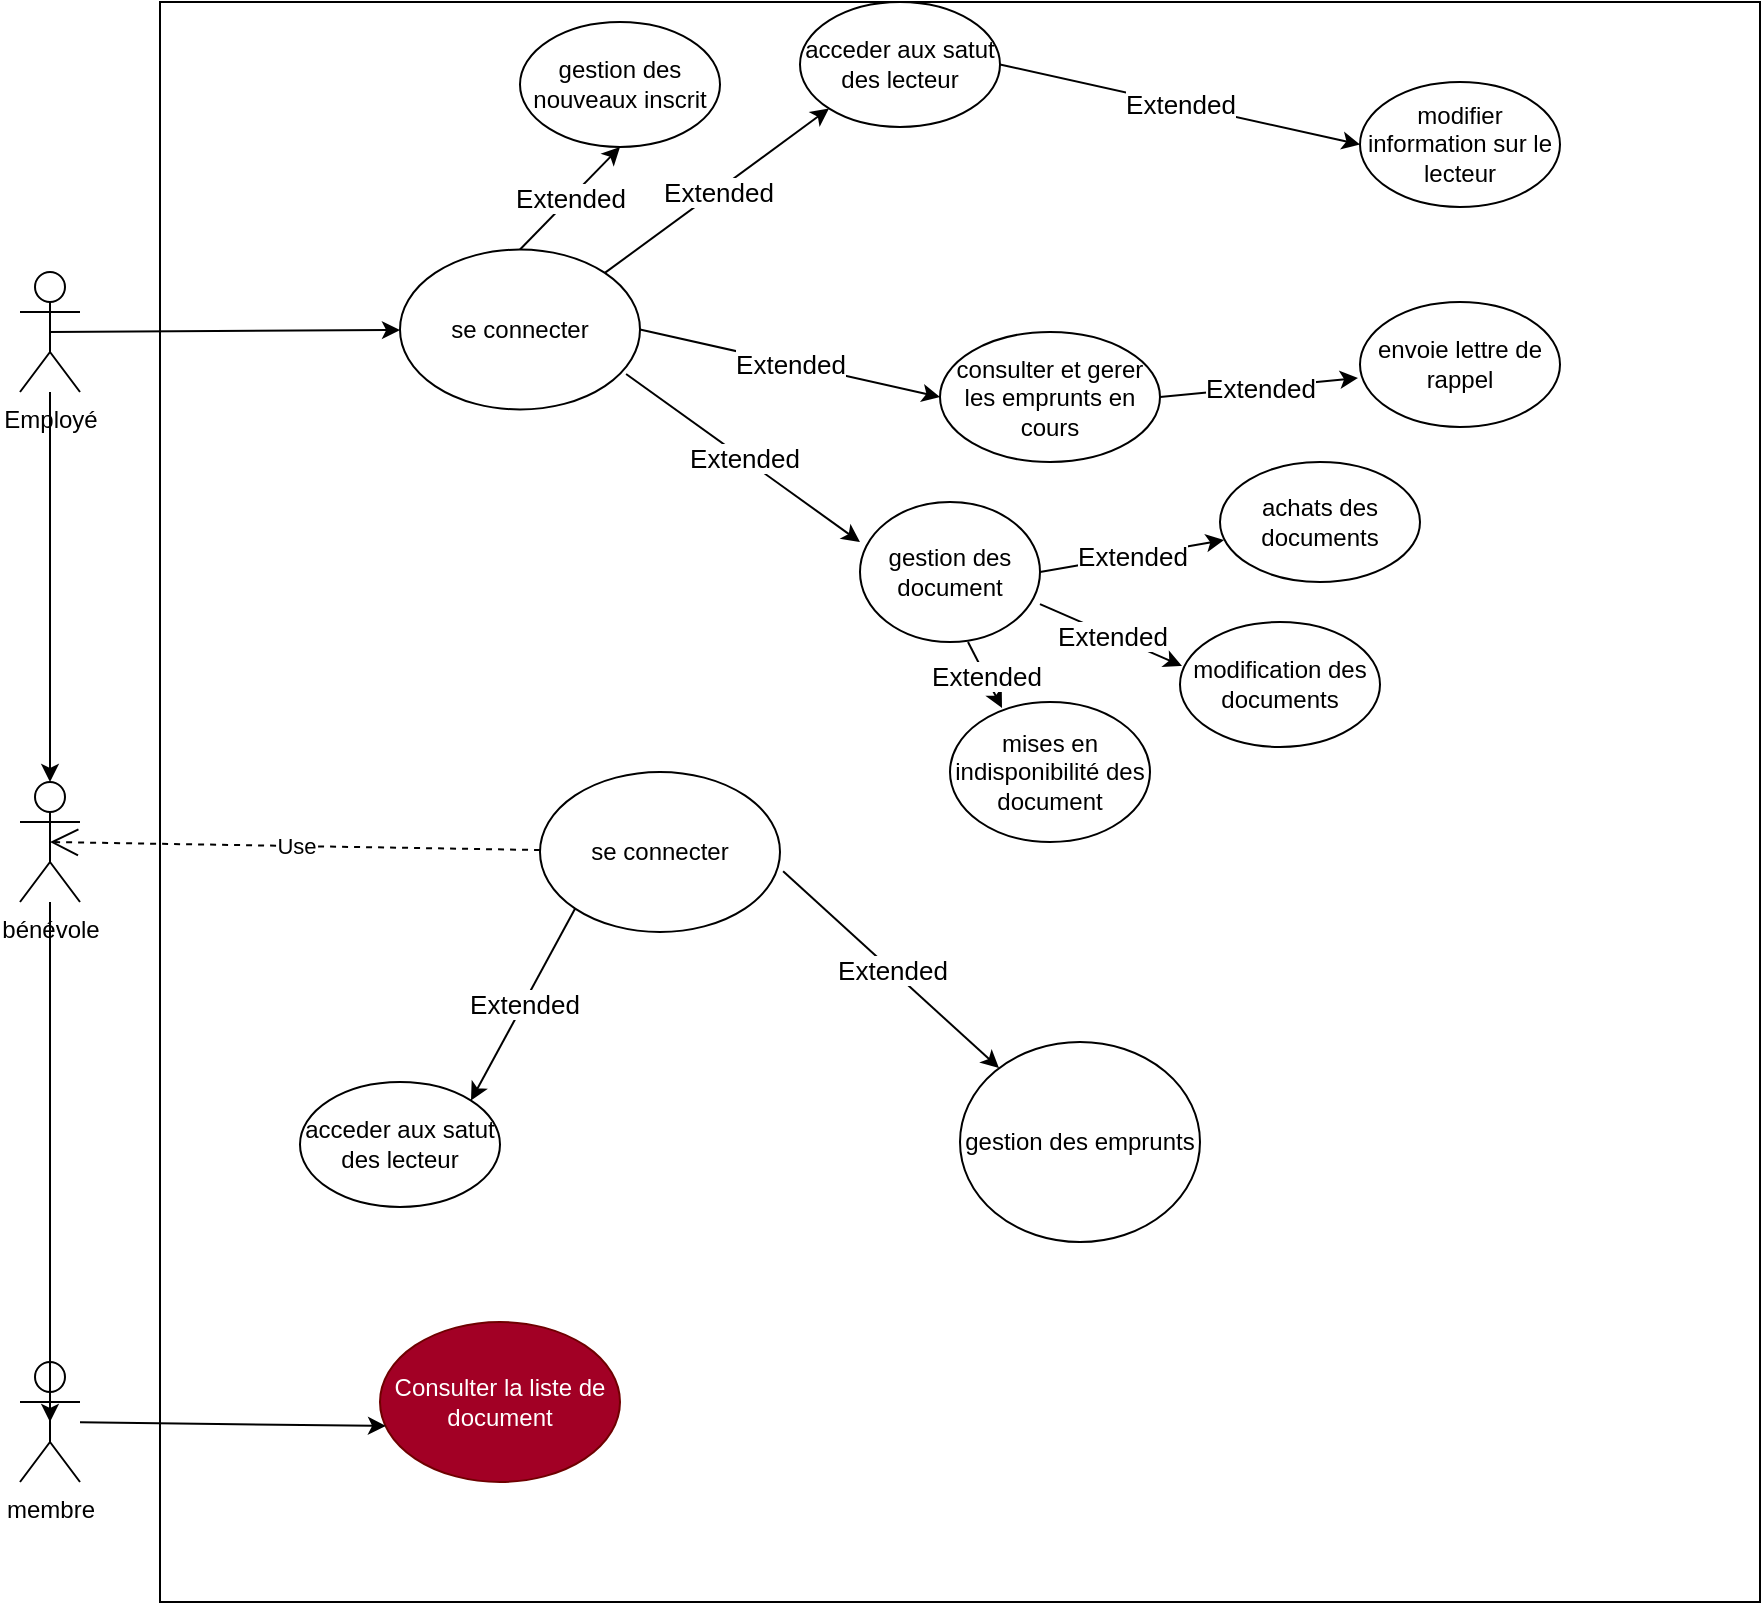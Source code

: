 <mxfile version="14.4.3" type="device" pages="4"><diagram id="5keyvj1kJ1w3DB8ARuIH" name="cas utilisation"><mxGraphModel dx="-568" dy="806" grid="1" gridSize="10" guides="1" tooltips="1" connect="1" arrows="1" fold="1" page="1" pageScale="1" pageWidth="827" pageHeight="1169" math="0" shadow="0"><root><mxCell id="0"/><mxCell id="1" parent="0"/><mxCell id="VeaUzWbnuDUFEsL6hlLx-2" value="" style="whiteSpace=wrap;html=1;aspect=fixed;" parent="1" vertex="1"><mxGeometry x="2490" y="140" width="800" height="800" as="geometry"/></mxCell><mxCell id="akMEBF-jAYj-WxBhbzRA-1" value="Employé" style="shape=umlActor;verticalLabelPosition=bottom;verticalAlign=top;html=1;outlineConnect=0;" parent="1" vertex="1"><mxGeometry x="2420" y="275" width="30" height="60" as="geometry"/></mxCell><mxCell id="akMEBF-jAYj-WxBhbzRA-3" value="bénévole" style="shape=umlActor;verticalLabelPosition=bottom;verticalAlign=top;html=1;outlineConnect=0;" parent="1" vertex="1"><mxGeometry x="2420" y="530" width="30" height="60" as="geometry"/></mxCell><mxCell id="akMEBF-jAYj-WxBhbzRA-34" value="Consulter la liste de document" style="ellipse;whiteSpace=wrap;html=1;fillColor=#a20025;strokeColor=#6F0000;fontColor=#ffffff;" parent="1" vertex="1"><mxGeometry x="2600" y="800" width="120" height="80" as="geometry"/></mxCell><mxCell id="akMEBF-jAYj-WxBhbzRA-35" value="membre" style="shape=umlActor;verticalLabelPosition=bottom;verticalAlign=top;html=1;outlineConnect=0;" parent="1" vertex="1"><mxGeometry x="2420" y="820" width="30" height="60" as="geometry"/></mxCell><mxCell id="akMEBF-jAYj-WxBhbzRA-46" value="" style="endArrow=classic;html=1;entryX=0.025;entryY=0.65;entryDx=0;entryDy=0;entryPerimeter=0;" parent="1" source="akMEBF-jAYj-WxBhbzRA-35" target="akMEBF-jAYj-WxBhbzRA-34" edge="1"><mxGeometry width="50" height="50" relative="1" as="geometry"><mxPoint x="2430" y="805" as="sourcePoint"/><mxPoint x="2480" y="755" as="targetPoint"/></mxGeometry></mxCell><mxCell id="akMEBF-jAYj-WxBhbzRA-48" value="se connecter" style="ellipse;whiteSpace=wrap;html=1;" parent="1" vertex="1"><mxGeometry x="2680" y="525" width="120" height="80" as="geometry"/></mxCell><mxCell id="akMEBF-jAYj-WxBhbzRA-49" value="" style="endArrow=classic;html=1;entryX=0.5;entryY=0.5;entryDx=0;entryDy=0;entryPerimeter=0;" parent="1" source="akMEBF-jAYj-WxBhbzRA-3" target="akMEBF-jAYj-WxBhbzRA-35" edge="1"><mxGeometry width="50" height="50" relative="1" as="geometry"><mxPoint x="2820" y="600" as="sourcePoint"/><mxPoint x="2870" y="550" as="targetPoint"/></mxGeometry></mxCell><mxCell id="akMEBF-jAYj-WxBhbzRA-51" value="gestion des emprunts" style="ellipse;whiteSpace=wrap;html=1;" parent="1" vertex="1"><mxGeometry x="2890" y="660" width="120" height="100" as="geometry"/></mxCell><mxCell id="akMEBF-jAYj-WxBhbzRA-54" value="" style="endArrow=classic;html=1;" parent="1" source="akMEBF-jAYj-WxBhbzRA-1" target="akMEBF-jAYj-WxBhbzRA-3" edge="1"><mxGeometry width="50" height="50" relative="1" as="geometry"><mxPoint x="2820" y="590" as="sourcePoint"/><mxPoint x="2870" y="540" as="targetPoint"/></mxGeometry></mxCell><mxCell id="akMEBF-jAYj-WxBhbzRA-55" value="gestion des document" style="ellipse;whiteSpace=wrap;html=1;" parent="1" vertex="1"><mxGeometry x="2840" y="390" width="90" height="70" as="geometry"/></mxCell><mxCell id="akMEBF-jAYj-WxBhbzRA-56" value="achats des documents" style="ellipse;whiteSpace=wrap;html=1;" parent="1" vertex="1"><mxGeometry x="3020" y="370" width="100" height="60" as="geometry"/></mxCell><mxCell id="akMEBF-jAYj-WxBhbzRA-57" value="modification des documents" style="ellipse;whiteSpace=wrap;html=1;" parent="1" vertex="1"><mxGeometry x="3000" y="450" width="100" height="62.5" as="geometry"/></mxCell><mxCell id="akMEBF-jAYj-WxBhbzRA-58" value="mises en indisponibilité des document" style="ellipse;whiteSpace=wrap;html=1;" parent="1" vertex="1"><mxGeometry x="2885" y="490" width="100" height="70" as="geometry"/></mxCell><mxCell id="akMEBF-jAYj-WxBhbzRA-59" value="envoie lettre de rappel" style="ellipse;whiteSpace=wrap;html=1;" parent="1" vertex="1"><mxGeometry x="3090" y="290" width="100" height="62.5" as="geometry"/></mxCell><mxCell id="akMEBF-jAYj-WxBhbzRA-60" value="consulter et gerer les emprunts en cours" style="ellipse;whiteSpace=wrap;html=1;" parent="1" vertex="1"><mxGeometry x="2880" y="305" width="110" height="65" as="geometry"/></mxCell><mxCell id="akMEBF-jAYj-WxBhbzRA-61" value="acceder aux satut des lecteur" style="ellipse;whiteSpace=wrap;html=1;" parent="1" vertex="1"><mxGeometry x="2810" y="140" width="100" height="62.5" as="geometry"/></mxCell><mxCell id="akMEBF-jAYj-WxBhbzRA-65" value="modifier information sur le lecteur" style="ellipse;whiteSpace=wrap;html=1;" parent="1" vertex="1"><mxGeometry x="3090" y="180" width="100" height="62.5" as="geometry"/></mxCell><mxCell id="akMEBF-jAYj-WxBhbzRA-76" value="se connecter" style="ellipse;whiteSpace=wrap;html=1;" parent="1" vertex="1"><mxGeometry x="2610" y="263.75" width="120" height="80" as="geometry"/></mxCell><mxCell id="akMEBF-jAYj-WxBhbzRA-77" value="" style="endArrow=classic;html=1;exitX=0.5;exitY=0.5;exitDx=0;exitDy=0;exitPerimeter=0;" parent="1" source="akMEBF-jAYj-WxBhbzRA-1" target="akMEBF-jAYj-WxBhbzRA-76" edge="1"><mxGeometry width="50" height="50" relative="1" as="geometry"><mxPoint x="2820" y="660" as="sourcePoint"/><mxPoint x="2870" y="610" as="targetPoint"/></mxGeometry></mxCell><mxCell id="akMEBF-jAYj-WxBhbzRA-79" value="gestion des nouveaux inscrit" style="ellipse;whiteSpace=wrap;html=1;" parent="1" vertex="1"><mxGeometry x="2670" y="150" width="100" height="62.5" as="geometry"/></mxCell><mxCell id="G-sdInW5PUf4m3mD81Nf-1" value="acceder aux satut des lecteur" style="ellipse;whiteSpace=wrap;html=1;" parent="1" vertex="1"><mxGeometry x="2560" y="680" width="100" height="62.5" as="geometry"/></mxCell><mxCell id="G-sdInW5PUf4m3mD81Nf-4" value="" style="endArrow=classic;html=1;exitX=1.013;exitY=0.62;exitDx=0;exitDy=0;exitPerimeter=0;" parent="1" source="akMEBF-jAYj-WxBhbzRA-48" target="akMEBF-jAYj-WxBhbzRA-51" edge="1"><mxGeometry relative="1" as="geometry"><mxPoint x="3030" y="605" as="sourcePoint"/><mxPoint x="3130" y="605" as="targetPoint"/></mxGeometry></mxCell><mxCell id="G-sdInW5PUf4m3mD81Nf-5" value="&lt;span style=&quot;color: rgb(0 , 0 , 0) ; font-family: &amp;#34;helvetica&amp;#34; ; font-style: normal ; font-weight: 400 ; letter-spacing: normal ; text-align: center ; text-indent: 0px ; text-transform: none ; word-spacing: 0px ; background-color: rgb(255 , 255 , 255) ; display: inline ; float: none&quot;&gt;&lt;font style=&quot;font-size: 13px&quot;&gt;Extended&lt;/font&gt;&lt;/span&gt;" style="edgeLabel;resizable=0;html=1;align=center;verticalAlign=middle;" parent="G-sdInW5PUf4m3mD81Nf-4" connectable="0" vertex="1"><mxGeometry relative="1" as="geometry"/></mxCell><mxCell id="G-sdInW5PUf4m3mD81Nf-6" value="" style="endArrow=classic;html=1;exitX=0;exitY=1;exitDx=0;exitDy=0;entryX=1;entryY=0;entryDx=0;entryDy=0;" parent="1" source="akMEBF-jAYj-WxBhbzRA-48" target="G-sdInW5PUf4m3mD81Nf-1" edge="1"><mxGeometry relative="1" as="geometry"><mxPoint x="2730.0" y="650.26" as="sourcePoint"/><mxPoint x="2821.692" y="729.748" as="targetPoint"/></mxGeometry></mxCell><mxCell id="G-sdInW5PUf4m3mD81Nf-7" value="&lt;font style=&quot;font-size: 13px&quot;&gt;Extended&lt;/font&gt;" style="edgeLabel;resizable=0;html=1;align=center;verticalAlign=middle;" parent="G-sdInW5PUf4m3mD81Nf-6" connectable="0" vertex="1"><mxGeometry relative="1" as="geometry"/></mxCell><mxCell id="G-sdInW5PUf4m3mD81Nf-8" value="" style="endArrow=classic;html=1;exitX=0.5;exitY=0;exitDx=0;exitDy=0;entryX=0.5;entryY=1;entryDx=0;entryDy=0;" parent="1" source="akMEBF-jAYj-WxBhbzRA-76" target="akMEBF-jAYj-WxBhbzRA-79" edge="1"><mxGeometry relative="1" as="geometry"><mxPoint x="2510.0" y="170.0" as="sourcePoint"/><mxPoint x="2617.982" y="268.477" as="targetPoint"/></mxGeometry></mxCell><mxCell id="G-sdInW5PUf4m3mD81Nf-9" value="&lt;span style=&quot;color: rgb(0 , 0 , 0) ; font-family: &amp;#34;helvetica&amp;#34; ; font-style: normal ; font-weight: 400 ; letter-spacing: normal ; text-align: center ; text-indent: 0px ; text-transform: none ; word-spacing: 0px ; background-color: rgb(255 , 255 , 255) ; display: inline ; float: none&quot;&gt;&lt;font style=&quot;font-size: 13px&quot;&gt;Extended&lt;/font&gt;&lt;/span&gt;" style="edgeLabel;resizable=0;html=1;align=center;verticalAlign=middle;" parent="G-sdInW5PUf4m3mD81Nf-8" connectable="0" vertex="1"><mxGeometry relative="1" as="geometry"/></mxCell><mxCell id="G-sdInW5PUf4m3mD81Nf-10" value="" style="endArrow=classic;html=1;exitX=1;exitY=0;exitDx=0;exitDy=0;entryX=0;entryY=1;entryDx=0;entryDy=0;" parent="1" source="akMEBF-jAYj-WxBhbzRA-76" target="akMEBF-jAYj-WxBhbzRA-61" edge="1"><mxGeometry relative="1" as="geometry"><mxPoint x="2836.01" y="263.75" as="sourcePoint"/><mxPoint x="2943.992" y="362.227" as="targetPoint"/></mxGeometry></mxCell><mxCell id="G-sdInW5PUf4m3mD81Nf-11" value="&lt;span style=&quot;color: rgb(0 , 0 , 0) ; font-family: &amp;#34;helvetica&amp;#34; ; font-style: normal ; font-weight: 400 ; letter-spacing: normal ; text-align: center ; text-indent: 0px ; text-transform: none ; word-spacing: 0px ; background-color: rgb(255 , 255 , 255) ; display: inline ; float: none&quot;&gt;&lt;font style=&quot;font-size: 13px&quot;&gt;Extended&lt;/font&gt;&lt;/span&gt;" style="edgeLabel;resizable=0;html=1;align=center;verticalAlign=middle;" parent="G-sdInW5PUf4m3mD81Nf-10" connectable="0" vertex="1"><mxGeometry relative="1" as="geometry"/></mxCell><mxCell id="G-sdInW5PUf4m3mD81Nf-12" value="" style="endArrow=classic;html=1;exitX=1;exitY=0.5;exitDx=0;exitDy=0;entryX=0;entryY=0.5;entryDx=0;entryDy=0;" parent="1" source="akMEBF-jAYj-WxBhbzRA-76" target="akMEBF-jAYj-WxBhbzRA-60" edge="1"><mxGeometry relative="1" as="geometry"><mxPoint x="2770.0" y="291.52" as="sourcePoint"/><mxPoint x="2877.982" y="389.997" as="targetPoint"/></mxGeometry></mxCell><mxCell id="G-sdInW5PUf4m3mD81Nf-13" value="&lt;span style=&quot;color: rgb(0 , 0 , 0) ; font-family: &amp;#34;helvetica&amp;#34; ; font-style: normal ; font-weight: 400 ; letter-spacing: normal ; text-align: center ; text-indent: 0px ; text-transform: none ; word-spacing: 0px ; background-color: rgb(255 , 255 , 255) ; display: inline ; float: none&quot;&gt;&lt;font style=&quot;font-size: 13px&quot;&gt;Extended&lt;/font&gt;&lt;/span&gt;" style="edgeLabel;resizable=0;html=1;align=center;verticalAlign=middle;" parent="G-sdInW5PUf4m3mD81Nf-12" connectable="0" vertex="1"><mxGeometry relative="1" as="geometry"/></mxCell><mxCell id="G-sdInW5PUf4m3mD81Nf-14" value="" style="endArrow=classic;html=1;exitX=0.942;exitY=0.778;exitDx=0;exitDy=0;exitPerimeter=0;entryX=0;entryY=0.286;entryDx=0;entryDy=0;entryPerimeter=0;" parent="1" source="akMEBF-jAYj-WxBhbzRA-76" target="akMEBF-jAYj-WxBhbzRA-55" edge="1"><mxGeometry relative="1" as="geometry"><mxPoint x="2730.0" y="331.52" as="sourcePoint"/><mxPoint x="2837.982" y="429.997" as="targetPoint"/></mxGeometry></mxCell><mxCell id="G-sdInW5PUf4m3mD81Nf-15" value="&lt;span style=&quot;color: rgb(0 , 0 , 0) ; font-family: &amp;#34;helvetica&amp;#34; ; font-style: normal ; font-weight: 400 ; letter-spacing: normal ; text-align: center ; text-indent: 0px ; text-transform: none ; word-spacing: 0px ; background-color: rgb(255 , 255 , 255) ; display: inline ; float: none&quot;&gt;&lt;font style=&quot;font-size: 13px&quot;&gt;Extended&lt;/font&gt;&lt;/span&gt;" style="edgeLabel;resizable=0;html=1;align=center;verticalAlign=middle;" parent="G-sdInW5PUf4m3mD81Nf-14" connectable="0" vertex="1"><mxGeometry relative="1" as="geometry"/></mxCell><mxCell id="G-sdInW5PUf4m3mD81Nf-19" value="Use" style="endArrow=open;endSize=12;dashed=1;html=1;entryX=0.5;entryY=0.5;entryDx=0;entryDy=0;entryPerimeter=0;" parent="1" source="akMEBF-jAYj-WxBhbzRA-48" target="akMEBF-jAYj-WxBhbzRA-3" edge="1"><mxGeometry width="160" relative="1" as="geometry"><mxPoint x="2530" y="440" as="sourcePoint"/><mxPoint x="2690" y="440" as="targetPoint"/></mxGeometry></mxCell><mxCell id="G-sdInW5PUf4m3mD81Nf-20" value="" style="endArrow=classic;html=1;exitX=0.6;exitY=1;exitDx=0;exitDy=0;exitPerimeter=0;entryX=0.26;entryY=0.043;entryDx=0;entryDy=0;entryPerimeter=0;" parent="1" source="akMEBF-jAYj-WxBhbzRA-55" target="akMEBF-jAYj-WxBhbzRA-58" edge="1"><mxGeometry relative="1" as="geometry"><mxPoint x="2782" y="480.71" as="sourcePoint"/><mxPoint x="2894.82" y="569.29" as="targetPoint"/></mxGeometry></mxCell><mxCell id="G-sdInW5PUf4m3mD81Nf-21" value="&lt;span style=&quot;color: rgb(0 , 0 , 0) ; font-family: &amp;#34;helvetica&amp;#34; ; font-style: normal ; font-weight: 400 ; letter-spacing: normal ; text-align: center ; text-indent: 0px ; text-transform: none ; word-spacing: 0px ; background-color: rgb(255 , 255 , 255) ; display: inline ; float: none&quot;&gt;&lt;font style=&quot;font-size: 13px&quot;&gt;Extended&lt;/font&gt;&lt;/span&gt;" style="edgeLabel;resizable=0;html=1;align=center;verticalAlign=middle;" parent="G-sdInW5PUf4m3mD81Nf-20" connectable="0" vertex="1"><mxGeometry relative="1" as="geometry"/></mxCell><mxCell id="G-sdInW5PUf4m3mD81Nf-22" value="" style="endArrow=classic;html=1;exitX=1;exitY=0.729;exitDx=0;exitDy=0;exitPerimeter=0;entryX=0.01;entryY=0.352;entryDx=0;entryDy=0;entryPerimeter=0;" parent="1" source="akMEBF-jAYj-WxBhbzRA-55" target="akMEBF-jAYj-WxBhbzRA-57" edge="1"><mxGeometry relative="1" as="geometry"><mxPoint x="2940" y="450" as="sourcePoint"/><mxPoint x="3052.82" y="538.58" as="targetPoint"/></mxGeometry></mxCell><mxCell id="G-sdInW5PUf4m3mD81Nf-23" value="&lt;span style=&quot;color: rgb(0 , 0 , 0) ; font-family: &amp;#34;helvetica&amp;#34; ; font-style: normal ; font-weight: 400 ; letter-spacing: normal ; text-align: center ; text-indent: 0px ; text-transform: none ; word-spacing: 0px ; background-color: rgb(255 , 255 , 255) ; display: inline ; float: none&quot;&gt;&lt;font style=&quot;font-size: 13px&quot;&gt;Extended&lt;/font&gt;&lt;/span&gt;" style="edgeLabel;resizable=0;html=1;align=center;verticalAlign=middle;" parent="G-sdInW5PUf4m3mD81Nf-22" connectable="0" vertex="1"><mxGeometry relative="1" as="geometry"/></mxCell><mxCell id="G-sdInW5PUf4m3mD81Nf-24" value="" style="endArrow=classic;html=1;exitX=1;exitY=0.5;exitDx=0;exitDy=0;entryX=0.02;entryY=0.65;entryDx=0;entryDy=0;entryPerimeter=0;" parent="1" source="akMEBF-jAYj-WxBhbzRA-55" target="akMEBF-jAYj-WxBhbzRA-56" edge="1"><mxGeometry relative="1" as="geometry"><mxPoint x="2950" y="410" as="sourcePoint"/><mxPoint x="3062.82" y="498.58" as="targetPoint"/></mxGeometry></mxCell><mxCell id="G-sdInW5PUf4m3mD81Nf-25" value="&lt;span style=&quot;color: rgb(0 , 0 , 0) ; font-family: &amp;#34;helvetica&amp;#34; ; font-style: normal ; font-weight: 400 ; letter-spacing: normal ; text-align: center ; text-indent: 0px ; text-transform: none ; word-spacing: 0px ; background-color: rgb(255 , 255 , 255) ; display: inline ; float: none&quot;&gt;&lt;font style=&quot;font-size: 13px&quot;&gt;Extended&lt;/font&gt;&lt;/span&gt;" style="edgeLabel;resizable=0;html=1;align=center;verticalAlign=middle;" parent="G-sdInW5PUf4m3mD81Nf-24" connectable="0" vertex="1"><mxGeometry relative="1" as="geometry"/></mxCell><mxCell id="G-sdInW5PUf4m3mD81Nf-26" value="" style="endArrow=classic;html=1;exitX=1;exitY=0.5;exitDx=0;exitDy=0;entryX=-0.01;entryY=0.608;entryDx=0;entryDy=0;entryPerimeter=0;" parent="1" source="akMEBF-jAYj-WxBhbzRA-60" target="akMEBF-jAYj-WxBhbzRA-59" edge="1"><mxGeometry relative="1" as="geometry"><mxPoint x="3000" y="320" as="sourcePoint"/><mxPoint x="3112.82" y="408.58" as="targetPoint"/></mxGeometry></mxCell><mxCell id="G-sdInW5PUf4m3mD81Nf-27" value="&lt;span style=&quot;color: rgb(0 , 0 , 0) ; font-family: &amp;#34;helvetica&amp;#34; ; font-style: normal ; font-weight: 400 ; letter-spacing: normal ; text-align: center ; text-indent: 0px ; text-transform: none ; word-spacing: 0px ; background-color: rgb(255 , 255 , 255) ; display: inline ; float: none&quot;&gt;&lt;font style=&quot;font-size: 13px&quot;&gt;Extended&lt;/font&gt;&lt;/span&gt;" style="edgeLabel;resizable=0;html=1;align=center;verticalAlign=middle;" parent="G-sdInW5PUf4m3mD81Nf-26" connectable="0" vertex="1"><mxGeometry relative="1" as="geometry"/></mxCell><mxCell id="G-sdInW5PUf4m3mD81Nf-28" value="" style="endArrow=classic;html=1;exitX=1;exitY=0.5;exitDx=0;exitDy=0;entryX=0;entryY=0.5;entryDx=0;entryDy=0;" parent="1" source="akMEBF-jAYj-WxBhbzRA-61" target="akMEBF-jAYj-WxBhbzRA-65" edge="1"><mxGeometry relative="1" as="geometry"><mxPoint x="2930" y="166.96" as="sourcePoint"/><mxPoint x="3042.82" y="255.54" as="targetPoint"/></mxGeometry></mxCell><mxCell id="G-sdInW5PUf4m3mD81Nf-29" value="&lt;span style=&quot;color: rgb(0 , 0 , 0) ; font-family: &amp;#34;helvetica&amp;#34; ; font-style: normal ; font-weight: 400 ; letter-spacing: normal ; text-align: center ; text-indent: 0px ; text-transform: none ; word-spacing: 0px ; background-color: rgb(255 , 255 , 255) ; display: inline ; float: none&quot;&gt;&lt;font style=&quot;font-size: 13px&quot;&gt;Extended&lt;/font&gt;&lt;/span&gt;" style="edgeLabel;resizable=0;html=1;align=center;verticalAlign=middle;" parent="G-sdInW5PUf4m3mD81Nf-28" connectable="0" vertex="1"><mxGeometry relative="1" as="geometry"/></mxCell></root></mxGraphModel></diagram><diagram id="TBsq4mMv4j02OjPuCvpI" name="diagramme séquence"><mxGraphModel dx="3903" dy="1991" grid="1" gridSize="10" guides="1" tooltips="1" connect="1" arrows="1" fold="1" page="1" pageScale="1" pageWidth="827" pageHeight="1169" math="0" shadow="0"><root><mxCell id="h-8gQuUHttnhQ1NiuUW1-0"/><mxCell id="h-8gQuUHttnhQ1NiuUW1-1" parent="h-8gQuUHttnhQ1NiuUW1-0"/><mxCell id="1BMBdmoGXRJf8jC7DeZb-0" value="" style="shape=umlLifeline;participant=umlActor;perimeter=lifelinePerimeter;whiteSpace=wrap;html=1;container=1;collapsible=0;recursiveResize=0;verticalAlign=top;spacingTop=36;outlineConnect=0;" parent="h-8gQuUHttnhQ1NiuUW1-1" vertex="1"><mxGeometry x="-1654" y="-1010" width="20" height="840" as="geometry"/></mxCell><mxCell id="1BMBdmoGXRJf8jC7DeZb-1" value="" style="html=1;verticalAlign=bottom;startArrow=block;startFill=1;endArrow=oval;startSize=8;endFill=1;" parent="1BMBdmoGXRJf8jC7DeZb-0" target="1BMBdmoGXRJf8jC7DeZb-5" edge="1"><mxGeometry width="60" relative="1" as="geometry"><mxPoint x="10" y="250" as="sourcePoint"/><mxPoint x="70" y="250" as="targetPoint"/></mxGeometry></mxCell><mxCell id="woS5n3MeuD4gZXEj1nSP-16" value="&lt;font style=&quot;font-size: 13px&quot;&gt;4-Le système lui affiche le resultat&lt;/font&gt;" style="edgeLabel;html=1;align=center;verticalAlign=middle;resizable=0;points=[];" parent="1BMBdmoGXRJf8jC7DeZb-1" vertex="1" connectable="0"><mxGeometry x="-0.121" y="-1" relative="1" as="geometry"><mxPoint x="1" as="offset"/></mxGeometry></mxCell><mxCell id="1BMBdmoGXRJf8jC7DeZb-3" value="" style="html=1;verticalAlign=bottom;startArrow=oval;startFill=1;endArrow=block;startSize=8;" parent="1BMBdmoGXRJf8jC7DeZb-0" target="1BMBdmoGXRJf8jC7DeZb-5" edge="1"><mxGeometry width="60" relative="1" as="geometry"><mxPoint x="10" y="410" as="sourcePoint"/><mxPoint x="70" y="410" as="targetPoint"/></mxGeometry></mxCell><mxCell id="woS5n3MeuD4gZXEj1nSP-21" value="&lt;span style=&quot;font-size: 11.0pt ; line-height: 107% ; font-family: &amp;#34;calibri&amp;#34; , sans-serif&quot;&gt;7-L’employé indique le document désiré grâce à sa cote&amp;nbsp;&lt;/span&gt;" style="edgeLabel;html=1;align=center;verticalAlign=middle;resizable=0;points=[];" parent="1BMBdmoGXRJf8jC7DeZb-3" vertex="1" connectable="0"><mxGeometry x="-0.158" relative="1" as="geometry"><mxPoint x="26.86" as="offset"/></mxGeometry></mxCell><mxCell id="1BMBdmoGXRJf8jC7DeZb-4" value="" style="html=1;verticalAlign=bottom;startArrow=block;startFill=1;endArrow=oval;startSize=8;endFill=1;" parent="1BMBdmoGXRJf8jC7DeZb-0" target="1BMBdmoGXRJf8jC7DeZb-5" edge="1"><mxGeometry width="60" relative="1" as="geometry"><mxPoint x="10" y="490" as="sourcePoint"/><mxPoint x="70" y="490" as="targetPoint"/></mxGeometry></mxCell><mxCell id="woS5n3MeuD4gZXEj1nSP-29" value="&lt;span style=&quot;font-size: 11.0pt ; line-height: 107% ; font-family: &amp;#34;calibri&amp;#34; , sans-serif&quot;&gt;8-Le système lui dit si le &lt;u&gt;document&lt;/u&gt; est empruntable et disponible&lt;/span&gt;" style="edgeLabel;html=1;align=center;verticalAlign=middle;resizable=0;points=[];" parent="1BMBdmoGXRJf8jC7DeZb-4" vertex="1" connectable="0"><mxGeometry x="-0.121" relative="1" as="geometry"><mxPoint x="28.29" as="offset"/></mxGeometry></mxCell><mxCell id="1BMBdmoGXRJf8jC7DeZb-5" value="" style="shape=umlLifeline;participant=umlEntity;perimeter=lifelinePerimeter;whiteSpace=wrap;html=1;container=1;collapsible=0;recursiveResize=0;verticalAlign=top;spacingTop=36;outlineConnect=0;" parent="h-8gQuUHttnhQ1NiuUW1-1" vertex="1"><mxGeometry x="-1194" y="-1010" width="40" height="840" as="geometry"/></mxCell><mxCell id="1BMBdmoGXRJf8jC7DeZb-7" value="" style="html=1;verticalAlign=bottom;startArrow=block;startFill=1;endArrow=oval;startSize=8;endFill=1;" parent="1BMBdmoGXRJf8jC7DeZb-5" target="1BMBdmoGXRJf8jC7DeZb-0" edge="1"><mxGeometry width="60" relative="1" as="geometry"><mxPoint x="20" y="290" as="sourcePoint"/><mxPoint x="80" y="290" as="targetPoint"/></mxGeometry></mxCell><mxCell id="woS5n3MeuD4gZXEj1nSP-17" value="&lt;span style=&quot;font-size: 11.0pt ; line-height: 107% ; font-family: &amp;#34;calibri&amp;#34; , sans-serif&quot;&gt;5-L’employé sélectionne le lecteur&amp;nbsp;&lt;/span&gt;" style="edgeLabel;html=1;align=center;verticalAlign=middle;resizable=0;points=[];" parent="1BMBdmoGXRJf8jC7DeZb-7" vertex="1" connectable="0"><mxGeometry x="0.138" y="1" relative="1" as="geometry"><mxPoint x="1" as="offset"/></mxGeometry></mxCell><mxCell id="1BMBdmoGXRJf8jC7DeZb-8" value="" style="html=1;verticalAlign=bottom;startArrow=oval;startFill=1;endArrow=block;startSize=8;" parent="1BMBdmoGXRJf8jC7DeZb-5" target="1BMBdmoGXRJf8jC7DeZb-0" edge="1"><mxGeometry width="60" relative="1" as="geometry"><mxPoint x="20" y="370" as="sourcePoint"/><mxPoint x="80" y="370" as="targetPoint"/></mxGeometry></mxCell><mxCell id="woS5n3MeuD4gZXEj1nSP-20" value="&lt;p class=&quot;MsoListParagraph&quot; style=&quot;text-indent: -18pt&quot;&gt;&lt;font style=&quot;font-size: 13px&quot;&gt;6-Le système affiche le statut de l’usager et le nombre d’emprunt&amp;nbsp;&lt;/font&gt;&lt;/p&gt;" style="edgeLabel;html=1;align=center;verticalAlign=middle;resizable=0;points=[];" parent="1BMBdmoGXRJf8jC7DeZb-8" vertex="1" connectable="0"><mxGeometry x="0.12" y="-1" relative="1" as="geometry"><mxPoint x="28.29" y="-9" as="offset"/></mxGeometry></mxCell><mxCell id="1BMBdmoGXRJf8jC7DeZb-9" value="" style="html=1;verticalAlign=bottom;startArrow=block;startFill=1;endArrow=oval;startSize=8;endFill=1;" parent="1BMBdmoGXRJf8jC7DeZb-5" target="1BMBdmoGXRJf8jC7DeZb-0" edge="1"><mxGeometry width="60" relative="1" as="geometry"><mxPoint x="20" y="530" as="sourcePoint"/><mxPoint x="80" y="530" as="targetPoint"/></mxGeometry></mxCell><mxCell id="woS5n3MeuD4gZXEj1nSP-32" value="&lt;p class=&quot;MsoListParagraph&quot; style=&quot;text-indent: -18.0pt&quot;&gt;&lt;/p&gt;&lt;span style=&quot;text-indent: -18pt&quot;&gt;&lt;font style=&quot;font-size: 13px&quot;&gt;9-L’employé confirme&lt;/font&gt;&lt;/span&gt;" style="edgeLabel;html=1;align=center;verticalAlign=middle;resizable=0;points=[];" parent="1BMBdmoGXRJf8jC7DeZb-9" vertex="1" connectable="0"><mxGeometry x="0.296" y="1" relative="1" as="geometry"><mxPoint x="59.71" y="-11" as="offset"/></mxGeometry></mxCell><mxCell id="710rruklEgRo_JVSULgD-2" value="" style="shape=umlDestroy;whiteSpace=wrap;html=1;strokeWidth=3;fontSize=13;fontColor=#000000;" parent="1BMBdmoGXRJf8jC7DeZb-5" vertex="1"><mxGeometry x="5" y="820" width="30" height="30" as="geometry"/></mxCell><mxCell id="1BMBdmoGXRJf8jC7DeZb-10" value="" style="html=1;verticalAlign=bottom;startArrow=block;startFill=1;endArrow=oval;startSize=8;endFill=1;" parent="h-8gQuUHttnhQ1NiuUW1-1" edge="1"><mxGeometry width="60" relative="1" as="geometry"><mxPoint x="-1644.5" y="-240" as="sourcePoint"/><mxPoint x="-1174.5" y="-240" as="targetPoint"/><Array as="points"><mxPoint x="-1220" y="-240"/><mxPoint x="-1190" y="-240"/></Array></mxGeometry></mxCell><mxCell id="woS5n3MeuD4gZXEj1nSP-44" value="&lt;span style=&quot;font-size: 11.0pt ; line-height: 107% ; font-family: &amp;#34;calibri&amp;#34; , sans-serif&quot;&gt;14-Le système lui imprime&lt;/span&gt;" style="edgeLabel;html=1;align=center;verticalAlign=middle;resizable=0;points=[];" parent="1BMBdmoGXRJf8jC7DeZb-10" vertex="1" connectable="0"><mxGeometry x="-0.231" relative="1" as="geometry"><mxPoint x="19" y="-2" as="offset"/></mxGeometry></mxCell><mxCell id="1BMBdmoGXRJf8jC7DeZb-11" value="" style="html=1;verticalAlign=bottom;startArrow=block;startFill=1;endArrow=oval;startSize=8;endFill=1;" parent="h-8gQuUHttnhQ1NiuUW1-1" edge="1"><mxGeometry width="60" relative="1" as="geometry"><mxPoint x="-1174" y="-280" as="sourcePoint"/><mxPoint x="-1644.5" y="-280" as="targetPoint"/></mxGeometry></mxCell><mxCell id="woS5n3MeuD4gZXEj1nSP-43" value="&lt;p class=&quot;MsoListParagraph&quot; style=&quot;text-indent: -18.0pt&quot;&gt;&lt;/p&gt;&lt;font style=&quot;font-size: 13px&quot;&gt;&lt;span style=&quot;text-indent: -18pt&quot;&gt;13-L’employé accède à la fiche de prêt à signer&lt;/span&gt;t&lt;/font&gt;" style="edgeLabel;html=1;align=center;verticalAlign=middle;resizable=0;points=[];" parent="1BMBdmoGXRJf8jC7DeZb-11" vertex="1" connectable="0"><mxGeometry x="0.132" relative="1" as="geometry"><mxPoint x="1" as="offset"/></mxGeometry></mxCell><mxCell id="1BMBdmoGXRJf8jC7DeZb-12" value="" style="html=1;verticalAlign=bottom;startArrow=block;startFill=1;endArrow=oval;startSize=8;endFill=1;" parent="h-8gQuUHttnhQ1NiuUW1-1" edge="1"><mxGeometry width="60" relative="1" as="geometry"><mxPoint x="-1644" y="-320" as="sourcePoint"/><mxPoint x="-1174.5" y="-320" as="targetPoint"/></mxGeometry></mxCell><mxCell id="woS5n3MeuD4gZXEj1nSP-40" value="&lt;p class=&quot;MsoListParagraph&quot; style=&quot;text-indent: -18.0pt&quot;&gt;&lt;span style=&quot;font-stretch: normal ; font-size: 7pt ; line-height: normal ; font-family: &amp;#34;times new roman&amp;#34;&quot;&gt;&lt;br&gt;&lt;/span&gt;&lt;font style=&quot;font-size: 13px&quot;&gt;12-Le système lui affiche que le paiement a bien aboutit&lt;/font&gt;&lt;/p&gt;" style="edgeLabel;html=1;align=center;verticalAlign=middle;resizable=0;points=[];" parent="1BMBdmoGXRJf8jC7DeZb-12" vertex="1" connectable="0"><mxGeometry x="-0.188" y="-3" relative="1" as="geometry"><mxPoint x="44" as="offset"/></mxGeometry></mxCell><mxCell id="1BMBdmoGXRJf8jC7DeZb-13" value="" style="html=1;verticalAlign=bottom;startArrow=block;startFill=1;endArrow=oval;startSize=8;endFill=1;" parent="h-8gQuUHttnhQ1NiuUW1-1" target="1BMBdmoGXRJf8jC7DeZb-0" edge="1"><mxGeometry width="60" relative="1" as="geometry"><mxPoint x="-1174" y="-400" as="sourcePoint"/><mxPoint x="-1114" y="-400" as="targetPoint"/></mxGeometry></mxCell><mxCell id="woS5n3MeuD4gZXEj1nSP-34" value="&lt;span style=&quot;font-size: 11.0pt ; line-height: 107% ; font-family: &amp;#34;calibri&amp;#34; , sans-serif&quot;&gt;11-L’employé suit la démarche et valide l'opération&amp;nbsp;&lt;/span&gt;" style="edgeLabel;html=1;align=center;verticalAlign=middle;resizable=0;points=[];" parent="1BMBdmoGXRJf8jC7DeZb-13" vertex="1" connectable="0"><mxGeometry x="0.169" relative="1" as="geometry"><mxPoint x="29.71" as="offset"/></mxGeometry></mxCell><mxCell id="1BMBdmoGXRJf8jC7DeZb-14" value="" style="html=1;verticalAlign=bottom;startArrow=block;startFill=1;endArrow=oval;startSize=8;endFill=1;" parent="h-8gQuUHttnhQ1NiuUW1-1" edge="1"><mxGeometry width="60" relative="1" as="geometry"><mxPoint x="-1644" y="-440" as="sourcePoint"/><mxPoint x="-1174" y="-440" as="targetPoint"/></mxGeometry></mxCell><mxCell id="woS5n3MeuD4gZXEj1nSP-33" value="&lt;p class=&quot;MsoListParagraph&quot; style=&quot;text-indent: -18pt ; font-size: 13px&quot;&gt;10-Le système affiche les différents modes de paiement pour la caution&lt;/p&gt;" style="edgeLabel;html=1;align=center;verticalAlign=middle;resizable=0;points=[];" parent="1BMBdmoGXRJf8jC7DeZb-14" vertex="1" connectable="0"><mxGeometry x="-0.092" y="3" relative="1" as="geometry"><mxPoint x="31.14" y="-7" as="offset"/></mxGeometry></mxCell><mxCell id="1BMBdmoGXRJf8jC7DeZb-15" value="" style="html=1;verticalAlign=bottom;startArrow=oval;startFill=1;endArrow=block;startSize=8;" parent="h-8gQuUHttnhQ1NiuUW1-1" source="1BMBdmoGXRJf8jC7DeZb-0" target="1BMBdmoGXRJf8jC7DeZb-5" edge="1"><mxGeometry width="60" relative="1" as="geometry"><mxPoint x="-1204" y="-500" as="sourcePoint"/><mxPoint x="-1144" y="-500" as="targetPoint"/><Array as="points"><mxPoint x="-1534" y="-840"/></Array></mxGeometry></mxCell><mxCell id="woS5n3MeuD4gZXEj1nSP-2" value="&lt;font style=&quot;font-size: 13px&quot;&gt;3-L'employé entre le n° du lecteur et le valide&lt;/font&gt;" style="edgeLabel;html=1;align=center;verticalAlign=middle;resizable=0;points=[];" parent="1BMBdmoGXRJf8jC7DeZb-15" vertex="1" connectable="0"><mxGeometry x="-0.095" relative="1" as="geometry"><mxPoint as="offset"/></mxGeometry></mxCell><mxCell id="1BMBdmoGXRJf8jC7DeZb-16" value="" style="html=1;verticalAlign=bottom;startArrow=oval;startFill=1;endArrow=block;startSize=8;" parent="h-8gQuUHttnhQ1NiuUW1-1" source="1BMBdmoGXRJf8jC7DeZb-5" target="1BMBdmoGXRJf8jC7DeZb-0" edge="1"><mxGeometry width="60" relative="1" as="geometry"><mxPoint x="-1194" y="-490" as="sourcePoint"/><mxPoint x="-1134" y="-490" as="targetPoint"/><Array as="points"><mxPoint x="-1584" y="-880"/></Array></mxGeometry></mxCell><mxCell id="woS5n3MeuD4gZXEj1nSP-1" value="&lt;font style=&quot;font-size: 13px&quot;&gt;2-Le systeme lui affiche une barre de recherche&lt;/font&gt;" style="edgeLabel;html=1;align=center;verticalAlign=middle;resizable=0;points=[];" parent="1BMBdmoGXRJf8jC7DeZb-16" vertex="1" connectable="0"><mxGeometry x="0.107" relative="1" as="geometry"><mxPoint as="offset"/></mxGeometry></mxCell><mxCell id="1BMBdmoGXRJf8jC7DeZb-17" value="" style="html=1;verticalAlign=bottom;startArrow=oval;startFill=1;endArrow=block;startSize=8;" parent="h-8gQuUHttnhQ1NiuUW1-1" source="1BMBdmoGXRJf8jC7DeZb-0" target="1BMBdmoGXRJf8jC7DeZb-5" edge="1"><mxGeometry width="60" relative="1" as="geometry"><mxPoint x="-1184" y="-480" as="sourcePoint"/><mxPoint x="-1124" y="-480" as="targetPoint"/><Array as="points"><mxPoint x="-1544" y="-920"/></Array></mxGeometry></mxCell><mxCell id="woS5n3MeuD4gZXEj1nSP-0" value="&lt;span style=&quot;font-size: 14px ; line-height: 107% ; font-family: &amp;#34;calibri&amp;#34; , sans-serif&quot;&gt;1-L’employé l'outil de recherche de lecteur&amp;nbsp;&lt;/span&gt;" style="edgeLabel;html=1;align=center;verticalAlign=middle;resizable=0;points=[];" parent="1BMBdmoGXRJf8jC7DeZb-17" vertex="1" connectable="0"><mxGeometry x="-0.107" y="1" relative="1" as="geometry"><mxPoint as="offset"/></mxGeometry></mxCell><mxCell id="1BMBdmoGXRJf8jC7DeZb-19" value="&lt;font style=&quot;font-size: 20px&quot;&gt;&lt;b&gt;Scénario principal&lt;/b&gt;&lt;/font&gt;" style="text;html=1;align=center;verticalAlign=middle;resizable=0;points=[];autosize=1;" parent="h-8gQuUHttnhQ1NiuUW1-1" vertex="1"><mxGeometry x="-1549" y="-1040" width="190" height="20" as="geometry"/></mxCell><mxCell id="1BMBdmoGXRJf8jC7DeZb-42" value="" style="shape=umlLifeline;participant=umlActor;perimeter=lifelinePerimeter;whiteSpace=wrap;html=1;container=1;collapsible=0;recursiveResize=0;verticalAlign=top;spacingTop=36;outlineConnect=0;" parent="h-8gQuUHttnhQ1NiuUW1-1" vertex="1"><mxGeometry x="-390" y="-1000" width="20" height="290" as="geometry"/></mxCell><mxCell id="1BMBdmoGXRJf8jC7DeZb-47" value="" style="shape=umlLifeline;participant=umlEntity;perimeter=lifelinePerimeter;whiteSpace=wrap;html=1;container=1;collapsible=0;recursiveResize=0;verticalAlign=top;spacingTop=36;outlineConnect=0;" parent="h-8gQuUHttnhQ1NiuUW1-1" vertex="1"><mxGeometry x="70" y="-1000" width="40" height="320" as="geometry"/></mxCell><mxCell id="1BMBdmoGXRJf8jC7DeZb-58" value="" style="html=1;verticalAlign=bottom;startArrow=block;startFill=1;endArrow=oval;startSize=8;endFill=1;" parent="h-8gQuUHttnhQ1NiuUW1-1" source="1BMBdmoGXRJf8jC7DeZb-47" target="1BMBdmoGXRJf8jC7DeZb-42" edge="1"><mxGeometry width="60" relative="1" as="geometry"><mxPoint x="70" y="-480" as="sourcePoint"/><mxPoint x="130" y="-480" as="targetPoint"/><Array as="points"><mxPoint x="-320" y="-870"/></Array></mxGeometry></mxCell><mxCell id="woS5n3MeuD4gZXEj1nSP-46" value="4-2 l'employé annule l'opération" style="edgeLabel;html=1;align=center;verticalAlign=middle;resizable=0;points=[];fontSize=13;" parent="1BMBdmoGXRJf8jC7DeZb-58" vertex="1" connectable="0"><mxGeometry x="0.051" relative="1" as="geometry"><mxPoint as="offset"/></mxGeometry></mxCell><mxCell id="1BMBdmoGXRJf8jC7DeZb-59" value="" style="html=1;verticalAlign=bottom;startArrow=block;startFill=1;endArrow=oval;startSize=8;endFill=1;" parent="h-8gQuUHttnhQ1NiuUW1-1" source="1BMBdmoGXRJf8jC7DeZb-42" target="1BMBdmoGXRJf8jC7DeZb-47" edge="1"><mxGeometry width="60" relative="1" as="geometry"><mxPoint x="80" y="-470" as="sourcePoint"/><mxPoint x="140" y="-470" as="targetPoint"/><Array as="points"><mxPoint x="-280" y="-910"/></Array></mxGeometry></mxCell><mxCell id="woS5n3MeuD4gZXEj1nSP-45" value="&lt;p class=&quot;MsoNormal&quot; style=&quot;font-size: 13px&quot;&gt;4-1Le système ne peut aboutir à sa demande car il n’est pas membre&lt;/p&gt;" style="edgeLabel;html=1;align=center;verticalAlign=middle;resizable=0;points=[];" parent="1BMBdmoGXRJf8jC7DeZb-59" vertex="1" connectable="0"><mxGeometry x="-0.142" y="-3" relative="1" as="geometry"><mxPoint x="34.5" y="-3" as="offset"/></mxGeometry></mxCell><mxCell id="1BMBdmoGXRJf8jC7DeZb-61" value="&lt;font style=&quot;font-size: 20px&quot;&gt;&lt;b&gt;Scénario alternatif: &lt;/b&gt;le lecteur&amp;nbsp;n'est pas inscrit&lt;/font&gt;" style="text;html=1;align=center;verticalAlign=middle;resizable=0;points=[];autosize=1;" parent="h-8gQuUHttnhQ1NiuUW1-1" vertex="1"><mxGeometry x="-360" y="-1030" width="430" height="20" as="geometry"/></mxCell><mxCell id="1BMBdmoGXRJf8jC7DeZb-102" value="" style="shape=umlLifeline;participant=umlActor;perimeter=lifelinePerimeter;whiteSpace=wrap;html=1;container=1;collapsible=0;recursiveResize=0;verticalAlign=top;spacingTop=36;outlineConnect=0;" parent="h-8gQuUHttnhQ1NiuUW1-1" vertex="1"><mxGeometry x="820" y="-1000" width="20" height="430" as="geometry"/></mxCell><mxCell id="1BMBdmoGXRJf8jC7DeZb-103" value="" style="html=1;verticalAlign=bottom;startArrow=block;startFill=1;endArrow=oval;startSize=8;endFill=1;" parent="1BMBdmoGXRJf8jC7DeZb-102" edge="1"><mxGeometry width="60" relative="1" as="geometry"><mxPoint x="7" y="314.5" as="sourcePoint"/><mxPoint x="476.5" y="314.5" as="targetPoint"/></mxGeometry></mxCell><mxCell id="e_5snltBRm6LeYX8D0DU-1" value="&lt;p class=&quot;MsoNormal&quot;&gt;4-5Le système attribue un n° au nouvelle inscrits&amp;nbsp;&lt;/p&gt;" style="edgeLabel;html=1;align=center;verticalAlign=middle;resizable=0;points=[];fontSize=13;" parent="1BMBdmoGXRJf8jC7DeZb-103" vertex="1" connectable="0"><mxGeometry x="-0.205" y="-3" relative="1" as="geometry"><mxPoint x="42.86" y="-13" as="offset"/></mxGeometry></mxCell><mxCell id="1BMBdmoGXRJf8jC7DeZb-104" value="" style="html=1;verticalAlign=bottom;startArrow=block;startFill=1;endArrow=oval;startSize=8;endFill=1;" parent="1BMBdmoGXRJf8jC7DeZb-102" edge="1"><mxGeometry width="60" relative="1" as="geometry"><mxPoint x="7" y="390" as="sourcePoint"/><mxPoint x="476.5" y="390" as="targetPoint"/></mxGeometry></mxCell><mxCell id="e_5snltBRm6LeYX8D0DU-3" value="4-7Le système enregistre les informations et crée un statut emprunteur&lt;br&gt;vide au nouvelle inscrit&lt;p class=&quot;MsoNormal&quot;&gt;&lt;/p&gt;" style="edgeLabel;html=1;align=center;verticalAlign=middle;resizable=0;points=[];fontSize=13;" parent="1BMBdmoGXRJf8jC7DeZb-104" vertex="1" connectable="0"><mxGeometry x="-0.102" relative="1" as="geometry"><mxPoint x="18.57" as="offset"/></mxGeometry></mxCell><mxCell id="1BMBdmoGXRJf8jC7DeZb-107" value="" style="shape=umlLifeline;participant=umlEntity;perimeter=lifelinePerimeter;whiteSpace=wrap;html=1;container=1;collapsible=0;recursiveResize=0;verticalAlign=top;spacingTop=36;outlineConnect=0;" parent="h-8gQuUHttnhQ1NiuUW1-1" vertex="1"><mxGeometry x="1280" y="-1000" width="40" height="430" as="geometry"/></mxCell><mxCell id="1BMBdmoGXRJf8jC7DeZb-108" value="" style="html=1;verticalAlign=bottom;startArrow=block;startFill=1;endArrow=oval;startSize=8;endFill=1;" parent="1BMBdmoGXRJf8jC7DeZb-107" target="1BMBdmoGXRJf8jC7DeZb-102" edge="1"><mxGeometry width="60" relative="1" as="geometry"><mxPoint x="20" y="210" as="sourcePoint"/><mxPoint x="80" y="210" as="targetPoint"/></mxGeometry></mxCell><mxCell id="e_5snltBRm6LeYX8D0DU-0" value="4-4L’employé remplie les champs&lt;p class=&quot;MsoNormal&quot;&gt;&lt;/p&gt;" style="edgeLabel;html=1;align=center;verticalAlign=middle;resizable=0;points=[];fontSize=13;" parent="1BMBdmoGXRJf8jC7DeZb-108" vertex="1" connectable="0"><mxGeometry x="0.131" y="1" relative="1" as="geometry"><mxPoint x="25.71" as="offset"/></mxGeometry></mxCell><mxCell id="1BMBdmoGXRJf8jC7DeZb-109" value="" style="html=1;verticalAlign=bottom;startArrow=block;startFill=1;endArrow=oval;startSize=8;endFill=1;" parent="1BMBdmoGXRJf8jC7DeZb-107" edge="1"><mxGeometry width="60" relative="1" as="geometry"><mxPoint x="25.25" y="350" as="sourcePoint"/><mxPoint x="-445.25" y="350" as="targetPoint"/></mxGeometry></mxCell><mxCell id="e_5snltBRm6LeYX8D0DU-2" value="4-6L’employeur valide l’inscription&lt;p class=&quot;MsoNormal&quot;&gt;&lt;/p&gt;" style="edgeLabel;html=1;align=center;verticalAlign=middle;resizable=0;points=[];fontSize=13;" parent="1BMBdmoGXRJf8jC7DeZb-109" vertex="1" connectable="0"><mxGeometry x="0.07" relative="1" as="geometry"><mxPoint x="-1" as="offset"/></mxGeometry></mxCell><mxCell id="1BMBdmoGXRJf8jC7DeZb-117" value="" style="html=1;verticalAlign=bottom;startArrow=block;startFill=1;endArrow=oval;startSize=8;endFill=1;" parent="h-8gQuUHttnhQ1NiuUW1-1" source="1BMBdmoGXRJf8jC7DeZb-102" target="1BMBdmoGXRJf8jC7DeZb-107" edge="1"><mxGeometry width="60" relative="1" as="geometry"><mxPoint x="1270" y="-490" as="sourcePoint"/><mxPoint x="1330" y="-490" as="targetPoint"/><Array as="points"><mxPoint x="940" y="-830"/></Array></mxGeometry></mxCell><mxCell id="woS5n3MeuD4gZXEj1nSP-49" value="4-3&lt;span style=&quot;font-size: 11.0pt ; line-height: 107% ; font-family: &amp;#34;calibri&amp;#34; , sans-serif&quot;&gt;Le système affiche des champs où remplir ses coordonnés&amp;nbsp;&lt;/span&gt;" style="edgeLabel;html=1;align=center;verticalAlign=middle;resizable=0;points=[];fontSize=13;" parent="1BMBdmoGXRJf8jC7DeZb-117" vertex="1" connectable="0"><mxGeometry x="-0.148" y="-1" relative="1" as="geometry"><mxPoint x="30.93" as="offset"/></mxGeometry></mxCell><mxCell id="1BMBdmoGXRJf8jC7DeZb-118" value="" style="html=1;verticalAlign=bottom;startArrow=block;startFill=1;endArrow=oval;startSize=8;endFill=1;" parent="h-8gQuUHttnhQ1NiuUW1-1" source="1BMBdmoGXRJf8jC7DeZb-107" target="1BMBdmoGXRJf8jC7DeZb-102" edge="1"><mxGeometry width="60" relative="1" as="geometry"><mxPoint x="1280" y="-480" as="sourcePoint"/><mxPoint x="1340" y="-480" as="targetPoint"/><Array as="points"><mxPoint x="890" y="-870"/></Array></mxGeometry></mxCell><mxCell id="woS5n3MeuD4gZXEj1nSP-48" value="&lt;span style=&quot;font-size: 11.0pt ; line-height: 107% ; font-family: &amp;#34;calibri&amp;#34; , sans-serif&quot;&gt;4-2&lt;span style=&quot;font-size: 11pt&quot;&gt;L’employé&amp;nbsp;inscrit un nouveau membre&lt;/span&gt;&lt;br&gt;&lt;/span&gt;" style="edgeLabel;html=1;align=center;verticalAlign=middle;resizable=0;points=[];fontSize=13;" parent="1BMBdmoGXRJf8jC7DeZb-118" vertex="1" connectable="0"><mxGeometry x="0.16" y="1" relative="1" as="geometry"><mxPoint x="33.36" y="-1" as="offset"/></mxGeometry></mxCell><mxCell id="1BMBdmoGXRJf8jC7DeZb-119" value="" style="html=1;verticalAlign=bottom;startArrow=block;startFill=1;endArrow=oval;startSize=8;endFill=1;" parent="h-8gQuUHttnhQ1NiuUW1-1" source="1BMBdmoGXRJf8jC7DeZb-102" target="1BMBdmoGXRJf8jC7DeZb-107" edge="1"><mxGeometry width="60" relative="1" as="geometry"><mxPoint x="1290" y="-470" as="sourcePoint"/><mxPoint x="1350" y="-470" as="targetPoint"/><Array as="points"><mxPoint x="930" y="-910"/></Array></mxGeometry></mxCell><mxCell id="woS5n3MeuD4gZXEj1nSP-47" value="4-1Le système ne peut aboutir à sa demande car il n’est pas membre" style="edgeLabel;html=1;align=center;verticalAlign=middle;resizable=0;points=[];fontSize=13;" parent="1BMBdmoGXRJf8jC7DeZb-119" vertex="1" connectable="0"><mxGeometry x="-0.015" y="-3" relative="1" as="geometry"><mxPoint y="-3" as="offset"/></mxGeometry></mxCell><mxCell id="1BMBdmoGXRJf8jC7DeZb-121" value="&lt;b style=&quot;font-size: 20px&quot;&gt;Scénario alternatif:&amp;nbsp;&lt;/b&gt;&lt;span style=&quot;font-size: 20px&quot;&gt;nouveau membre&lt;/span&gt;" style="text;html=1;align=center;verticalAlign=middle;resizable=0;points=[];autosize=1;" parent="h-8gQuUHttnhQ1NiuUW1-1" vertex="1"><mxGeometry x="890" y="-1030" width="360" height="20" as="geometry"/></mxCell><mxCell id="1BMBdmoGXRJf8jC7DeZb-122" value="" style="shape=umlLifeline;participant=umlActor;perimeter=lifelinePerimeter;whiteSpace=wrap;html=1;container=1;collapsible=0;recursiveResize=0;verticalAlign=top;spacingTop=36;outlineConnect=0;" parent="h-8gQuUHttnhQ1NiuUW1-1" vertex="1"><mxGeometry x="2080" y="-980" width="20" height="260" as="geometry"/></mxCell><mxCell id="1BMBdmoGXRJf8jC7DeZb-127" value="" style="shape=umlLifeline;participant=umlEntity;perimeter=lifelinePerimeter;whiteSpace=wrap;html=1;container=1;collapsible=0;recursiveResize=0;verticalAlign=top;spacingTop=36;outlineConnect=0;" parent="h-8gQuUHttnhQ1NiuUW1-1" vertex="1"><mxGeometry x="2540" y="-980" width="40" height="260" as="geometry"/></mxCell><mxCell id="1BMBdmoGXRJf8jC7DeZb-128" value="" style="html=1;verticalAlign=bottom;startArrow=oval;startFill=1;endArrow=block;startSize=8;" parent="1BMBdmoGXRJf8jC7DeZb-127" target="1BMBdmoGXRJf8jC7DeZb-122" edge="1"><mxGeometry width="60" relative="1" as="geometry"><mxPoint x="20" y="210" as="sourcePoint"/><mxPoint x="80" y="210" as="targetPoint"/></mxGeometry></mxCell><mxCell id="1BMBdmoGXRJf8jC7DeZb-137" value="" style="html=1;verticalAlign=bottom;startArrow=oval;startFill=1;endArrow=block;startSize=8;" parent="h-8gQuUHttnhQ1NiuUW1-1" source="1BMBdmoGXRJf8jC7DeZb-122" target="1BMBdmoGXRJf8jC7DeZb-127" edge="1"><mxGeometry width="60" relative="1" as="geometry"><mxPoint x="2530" y="-470" as="sourcePoint"/><mxPoint x="2590" y="-470" as="targetPoint"/><Array as="points"><mxPoint x="2200" y="-810"/></Array></mxGeometry></mxCell><mxCell id="e_5snltBRm6LeYX8D0DU-7" value="7-3&lt;span style=&quot;text-indent: -18pt&quot;&gt;L’employé ouvre la fiche du cd-rom souhaité&amp;nbsp;&lt;/span&gt;&lt;p class=&quot;MsoListParagraph&quot; style=&quot;text-indent: -18.0pt&quot;&gt;&lt;span&gt;&lt;/span&gt;&lt;/p&gt;" style="edgeLabel;html=1;align=center;verticalAlign=middle;resizable=0;points=[];fontSize=13;" parent="1BMBdmoGXRJf8jC7DeZb-137" vertex="1" connectable="0"><mxGeometry x="-0.081" y="-1" relative="1" as="geometry"><mxPoint x="15.21" y="-11" as="offset"/></mxGeometry></mxCell><mxCell id="1BMBdmoGXRJf8jC7DeZb-138" value="" style="html=1;verticalAlign=bottom;startArrow=oval;startFill=1;endArrow=block;startSize=8;" parent="h-8gQuUHttnhQ1NiuUW1-1" source="1BMBdmoGXRJf8jC7DeZb-127" target="1BMBdmoGXRJf8jC7DeZb-122" edge="1"><mxGeometry width="60" relative="1" as="geometry"><mxPoint x="2540" y="-460" as="sourcePoint"/><mxPoint x="2600" y="-460" as="targetPoint"/><Array as="points"><mxPoint x="2150" y="-850"/></Array></mxGeometry></mxCell><mxCell id="e_5snltBRm6LeYX8D0DU-6" value="7-2L&lt;span style=&quot;text-indent: -18pt&quot;&gt;e système affiche une liste de correspondance&lt;/span&gt;&lt;p class=&quot;MsoListParagraph&quot; style=&quot;text-indent: -18.0pt&quot;&gt;&lt;span&gt;&lt;/span&gt;&lt;/p&gt;" style="edgeLabel;html=1;align=center;verticalAlign=middle;resizable=0;points=[];fontSize=13;" parent="1BMBdmoGXRJf8jC7DeZb-138" vertex="1" connectable="0"><mxGeometry x="0.039" y="1" relative="1" as="geometry"><mxPoint x="4.79" y="-1" as="offset"/></mxGeometry></mxCell><mxCell id="1BMBdmoGXRJf8jC7DeZb-139" value="" style="html=1;verticalAlign=bottom;startArrow=oval;startFill=1;endArrow=block;startSize=8;" parent="h-8gQuUHttnhQ1NiuUW1-1" source="1BMBdmoGXRJf8jC7DeZb-122" target="1BMBdmoGXRJf8jC7DeZb-127" edge="1"><mxGeometry width="60" relative="1" as="geometry"><mxPoint x="2550" y="-450" as="sourcePoint"/><mxPoint x="2610" y="-450" as="targetPoint"/><Array as="points"><mxPoint x="2190" y="-890"/></Array></mxGeometry></mxCell><mxCell id="e_5snltBRm6LeYX8D0DU-4" value="&lt;p class=&quot;MsoListParagraph&quot; style=&quot;text-indent: -18pt&quot;&gt;&lt;span style=&quot;font-stretch: normal ; line-height: normal ; font-family: &amp;#34;times new roman&amp;#34;&quot;&gt;7-1&lt;/span&gt;&lt;span style=&quot;text-indent: -18pt ; font-stretch: normal ; font-size: 7pt ; line-height: normal ; font-family: &amp;#34;times new roman&amp;#34;&quot;&gt;&amp;nbsp; &amp;nbsp;&lt;/span&gt;&lt;span style=&quot;text-indent: -18pt&quot;&gt;L’employé tape le&amp;nbsp;&lt;/span&gt;&lt;span style=&quot;text-indent: -18pt ; font-family: &amp;#34;segoe ui&amp;#34; , sans-serif ; color: rgb(36 , 41 , 46)&quot;&gt;titre et l'auteur du cd-rom désiré&lt;/span&gt;&lt;/p&gt;&lt;br&gt;&lt;p class=&quot;MsoListParagraph&quot; style=&quot;text-indent: -18.0pt&quot;&gt;&lt;/p&gt;" style="edgeLabel;html=1;align=center;verticalAlign=middle;resizable=0;points=[];fontSize=13;" parent="1BMBdmoGXRJf8jC7DeZb-139" vertex="1" connectable="0"><mxGeometry x="-0.221" y="-1" relative="1" as="geometry"><mxPoint x="48.07" y="-21" as="offset"/></mxGeometry></mxCell><mxCell id="1BMBdmoGXRJf8jC7DeZb-141" value="&lt;b style=&quot;font-size: 20px&quot;&gt;Scénario alternatif:&amp;nbsp;&lt;/b&gt;&lt;span style=&quot;font-size: 20px&quot;&gt;emprunt cd-rom&lt;/span&gt;" style="text;html=1;align=center;verticalAlign=middle;resizable=0;points=[];autosize=1;" parent="h-8gQuUHttnhQ1NiuUW1-1" vertex="1"><mxGeometry x="2150" y="-1010" width="340" height="20" as="geometry"/></mxCell><mxCell id="1BMBdmoGXRJf8jC7DeZb-142" value="" style="shape=umlLifeline;participant=umlActor;perimeter=lifelinePerimeter;whiteSpace=wrap;html=1;container=1;collapsible=0;recursiveResize=0;verticalAlign=top;spacingTop=36;outlineConnect=0;" parent="h-8gQuUHttnhQ1NiuUW1-1" vertex="1"><mxGeometry x="3300" y="-970" width="20" height="340" as="geometry"/></mxCell><mxCell id="1BMBdmoGXRJf8jC7DeZb-143" value="" style="html=1;verticalAlign=bottom;startArrow=oval;startFill=1;endArrow=block;startSize=8;" parent="1BMBdmoGXRJf8jC7DeZb-142" target="1BMBdmoGXRJf8jC7DeZb-147" edge="1"><mxGeometry width="60" relative="1" as="geometry"><mxPoint x="10" y="250" as="sourcePoint"/><mxPoint x="70" y="250" as="targetPoint"/></mxGeometry></mxCell><mxCell id="SthjIhxEgvGiDD4PJfoi-7" value="&lt;p class=&quot;MsoListParagraph&quot; style=&quot;text-indent: -18pt; font-size: 13px;&quot;&gt;&lt;span style=&quot;font-size: 13px;&quot;&gt;&lt;span style=&quot;font-stretch: normal; line-height: normal; font-size: 13px;&quot;&gt;7-5&lt;/span&gt;&lt;/span&gt;&lt;span style=&quot;font-size: 13px;&quot;&gt;L’employé ouvre la fiche du microfim souhaité&amp;nbsp;&lt;/span&gt;&lt;/p&gt;" style="edgeLabel;html=1;align=center;verticalAlign=middle;resizable=0;points=[];fontSize=13;" parent="1BMBdmoGXRJf8jC7DeZb-143" vertex="1" connectable="0"><mxGeometry x="-0.114" relative="1" as="geometry"><mxPoint x="22" y="-10" as="offset"/></mxGeometry></mxCell><mxCell id="1BMBdmoGXRJf8jC7DeZb-147" value="" style="shape=umlLifeline;participant=umlEntity;perimeter=lifelinePerimeter;whiteSpace=wrap;html=1;container=1;collapsible=0;recursiveResize=0;verticalAlign=top;spacingTop=36;outlineConnect=0;" parent="h-8gQuUHttnhQ1NiuUW1-1" vertex="1"><mxGeometry x="3760" y="-970" width="40" height="370" as="geometry"/></mxCell><mxCell id="1BMBdmoGXRJf8jC7DeZb-148" value="" style="html=1;verticalAlign=bottom;startArrow=oval;startFill=1;endArrow=block;startSize=8;" parent="1BMBdmoGXRJf8jC7DeZb-147" target="1BMBdmoGXRJf8jC7DeZb-142" edge="1"><mxGeometry width="60" relative="1" as="geometry"><mxPoint x="20" y="210" as="sourcePoint"/><mxPoint x="80" y="210" as="targetPoint"/></mxGeometry></mxCell><mxCell id="SthjIhxEgvGiDD4PJfoi-6" value="&lt;p class=&quot;MsoListParagraph&quot; style=&quot;text-indent: -18pt; font-size: 13px;&quot;&gt;&lt;span style=&quot;font-size: 13px;&quot;&gt;&lt;span style=&quot;font-stretch: normal; line-height: normal; font-size: 13px;&quot;&gt;7-4&lt;/span&gt;&lt;span style=&quot;font-stretch: normal; font-size: 13px; line-height: normal; font-family: &amp;quot;times new roman&amp;quot;;&quot;&gt;&amp;nbsp;&lt;/span&gt;&lt;/span&gt;&lt;span style=&quot;font-size: 13px;&quot;&gt;Le système informe de la disponibilité d’un écran de lecture&lt;/span&gt;&lt;/p&gt;" style="edgeLabel;html=1;align=center;verticalAlign=middle;resizable=0;points=[];fontSize=13;" parent="1BMBdmoGXRJf8jC7DeZb-148" vertex="1" connectable="0"><mxGeometry x="0.046" y="1" relative="1" as="geometry"><mxPoint as="offset"/></mxGeometry></mxCell><mxCell id="1BMBdmoGXRJf8jC7DeZb-149" value="" style="html=1;verticalAlign=bottom;startArrow=oval;startFill=1;endArrow=block;startSize=8;" parent="1BMBdmoGXRJf8jC7DeZb-147" target="1BMBdmoGXRJf8jC7DeZb-142" edge="1"><mxGeometry width="60" relative="1" as="geometry"><mxPoint x="20" y="290" as="sourcePoint"/><mxPoint x="80" y="290" as="targetPoint"/></mxGeometry></mxCell><mxCell id="1BMBdmoGXRJf8jC7DeZb-157" value="" style="html=1;verticalAlign=bottom;startArrow=oval;startFill=1;endArrow=block;startSize=8;" parent="h-8gQuUHttnhQ1NiuUW1-1" source="1BMBdmoGXRJf8jC7DeZb-142" target="1BMBdmoGXRJf8jC7DeZb-147" edge="1"><mxGeometry width="60" relative="1" as="geometry"><mxPoint x="3750" y="-460" as="sourcePoint"/><mxPoint x="3810" y="-460" as="targetPoint"/><Array as="points"><mxPoint x="3420" y="-800"/></Array></mxGeometry></mxCell><mxCell id="SthjIhxEgvGiDD4PJfoi-5" value="&lt;p class=&quot;MsoListParagraph&quot; style=&quot;text-indent: -18pt; font-size: 13px;&quot;&gt;&lt;span style=&quot;font-size: 13px;&quot;&gt;&lt;span style=&quot;font-stretch: normal; line-height: normal; font-size: 13px;&quot;&gt;7-3L&lt;/span&gt;&lt;span style=&quot;font-stretch: normal; font-size: 13px; line-height: normal; font-family: &amp;quot;times new roman&amp;quot;;&quot;&gt;&amp;nbsp;&lt;/span&gt;&lt;/span&gt;&lt;span style=&quot;font-size: 13px;&quot;&gt;’employé recherche si un écran de lecture est disponible&lt;/span&gt;&lt;/p&gt;" style="edgeLabel;html=1;align=center;verticalAlign=middle;resizable=0;points=[];fontSize=13;" parent="1BMBdmoGXRJf8jC7DeZb-157" vertex="1" connectable="0"><mxGeometry x="-0.07" y="-2" relative="1" as="geometry"><mxPoint x="1.5" y="-12" as="offset"/></mxGeometry></mxCell><mxCell id="1BMBdmoGXRJf8jC7DeZb-158" value="" style="html=1;verticalAlign=bottom;startArrow=oval;startFill=1;endArrow=block;startSize=8;" parent="h-8gQuUHttnhQ1NiuUW1-1" source="1BMBdmoGXRJf8jC7DeZb-147" target="1BMBdmoGXRJf8jC7DeZb-142" edge="1"><mxGeometry width="60" relative="1" as="geometry"><mxPoint x="3760" y="-450" as="sourcePoint"/><mxPoint x="3820" y="-450" as="targetPoint"/><Array as="points"><mxPoint x="3510" y="-840"/><mxPoint x="3370" y="-840"/></Array></mxGeometry></mxCell><mxCell id="SthjIhxEgvGiDD4PJfoi-4" value="&lt;p class=&quot;MsoListParagraph&quot; style=&quot;text-indent: -18pt; font-size: 13px;&quot;&gt;&lt;span style=&quot;font-size: 13px;&quot;&gt;&lt;br style=&quot;font-size: 13px;&quot;&gt;&lt;/span&gt;&lt;/p&gt;&lt;p class=&quot;MsoListParagraph&quot; style=&quot;text-indent: -18pt; font-size: 13px;&quot;&gt;&lt;span style=&quot;font-size: 13px;&quot;&gt;&lt;span style=&quot;font-stretch: normal; line-height: normal; font-size: 13px;&quot;&gt;7-2&lt;/span&gt;&lt;span style=&quot;font-stretch: normal; font-size: 13px; line-height: normal; font-family: &amp;quot;times new roman&amp;quot;;&quot;&gt;&amp;nbsp;&lt;/span&gt;&lt;/span&gt;&lt;span style=&quot;font-size: 13px;&quot;&gt;Le système affiche une liste de correspondance&lt;/span&gt;&lt;/p&gt;" style="edgeLabel;html=1;align=center;verticalAlign=middle;resizable=0;points=[];fontSize=13;" parent="1BMBdmoGXRJf8jC7DeZb-158" vertex="1" connectable="0"><mxGeometry x="0.1" relative="1" as="geometry"><mxPoint x="9.5" y="-20" as="offset"/></mxGeometry></mxCell><mxCell id="1BMBdmoGXRJf8jC7DeZb-159" value="" style="html=1;verticalAlign=bottom;startArrow=oval;startFill=1;endArrow=block;startSize=8;" parent="h-8gQuUHttnhQ1NiuUW1-1" source="1BMBdmoGXRJf8jC7DeZb-142" target="1BMBdmoGXRJf8jC7DeZb-147" edge="1"><mxGeometry width="60" relative="1" as="geometry"><mxPoint x="3770" y="-440" as="sourcePoint"/><mxPoint x="3830" y="-440" as="targetPoint"/><Array as="points"><mxPoint x="3410" y="-880"/></Array></mxGeometry></mxCell><mxCell id="SthjIhxEgvGiDD4PJfoi-3" value="&lt;span style=&quot;font-size: 13px ; text-indent: -24px ; font-stretch: normal ; line-height: normal ; font-family: &amp;#34;times new roman&amp;#34;&quot;&gt;7-1&lt;/span&gt;&lt;span style=&quot;text-indent: -18pt ; font-stretch: normal ; font-size: 7pt ; line-height: normal ; font-family: &amp;#34;times new roman&amp;#34;&quot;&gt;&amp;nbsp;&lt;/span&gt;&lt;span style=&quot;font-size: 13px ; text-indent: -18pt&quot;&gt;L’employé tape le&amp;nbsp;&lt;/span&gt;&lt;span style=&quot;font-size: 13px ; text-indent: -18pt ; font-family: &amp;#34;segoe ui&amp;#34; , sans-serif ; color: rgb(36 , 41 , 46)&quot;&gt;titre et la date du microfilm désiré&lt;br&gt;&lt;/span&gt;" style="edgeLabel;html=1;align=center;verticalAlign=middle;resizable=0;points=[];" parent="1BMBdmoGXRJf8jC7DeZb-159" vertex="1" connectable="0"><mxGeometry x="-0.1" y="2" relative="1" as="geometry"><mxPoint x="18.5" y="-8" as="offset"/></mxGeometry></mxCell><mxCell id="1BMBdmoGXRJf8jC7DeZb-161" value="&lt;b style=&quot;font-size: 20px&quot;&gt;Scénario alternatif:&amp;nbsp;&lt;/b&gt;&lt;span style=&quot;font-size: 20px&quot;&gt;emprunt microfilm&lt;/span&gt;" style="text;html=1;align=center;verticalAlign=middle;resizable=0;points=[];autosize=1;" parent="h-8gQuUHttnhQ1NiuUW1-1" vertex="1"><mxGeometry x="3350" y="-1000" width="360" height="20" as="geometry"/></mxCell><mxCell id="1BMBdmoGXRJf8jC7DeZb-219" value="" style="shape=umlLifeline;participant=umlActor;perimeter=lifelinePerimeter;whiteSpace=wrap;html=1;container=1;collapsible=0;recursiveResize=0;verticalAlign=top;spacingTop=36;outlineConnect=0;" parent="h-8gQuUHttnhQ1NiuUW1-1" vertex="1"><mxGeometry x="4344" y="-940" width="20" height="200" as="geometry"/></mxCell><mxCell id="1BMBdmoGXRJf8jC7DeZb-224" value="" style="shape=umlLifeline;participant=umlEntity;perimeter=lifelinePerimeter;whiteSpace=wrap;html=1;container=1;collapsible=0;recursiveResize=0;verticalAlign=top;spacingTop=36;outlineConnect=0;" parent="h-8gQuUHttnhQ1NiuUW1-1" vertex="1"><mxGeometry x="4804" y="-940" width="40" height="250" as="geometry"/></mxCell><mxCell id="710rruklEgRo_JVSULgD-5" value="" style="shape=umlDestroy;whiteSpace=wrap;html=1;strokeWidth=3;fontSize=13;fontColor=#000000;" parent="1BMBdmoGXRJf8jC7DeZb-224" vertex="1"><mxGeometry x="10" y="220" width="30" height="30" as="geometry"/></mxCell><mxCell id="1BMBdmoGXRJf8jC7DeZb-234" value="" style="html=1;verticalAlign=bottom;startArrow=oval;startFill=1;endArrow=block;startSize=8;" parent="h-8gQuUHttnhQ1NiuUW1-1" source="1BMBdmoGXRJf8jC7DeZb-219" target="1BMBdmoGXRJf8jC7DeZb-224" edge="1"><mxGeometry width="60" relative="1" as="geometry"><mxPoint x="4794" y="-430" as="sourcePoint"/><mxPoint x="4854" y="-430" as="targetPoint"/><Array as="points"><mxPoint x="4464" y="-770"/></Array></mxGeometry></mxCell><mxCell id="1BMBdmoGXRJf8jC7DeZb-235" value="" style="html=1;verticalAlign=bottom;startArrow=block;startFill=1;endArrow=oval;startSize=8;endFill=1;" parent="h-8gQuUHttnhQ1NiuUW1-1" source="1BMBdmoGXRJf8jC7DeZb-224" target="1BMBdmoGXRJf8jC7DeZb-219" edge="1"><mxGeometry width="60" relative="1" as="geometry"><mxPoint x="4804" y="-420" as="sourcePoint"/><mxPoint x="4864" y="-420" as="targetPoint"/><Array as="points"><mxPoint x="4414" y="-810"/></Array></mxGeometry></mxCell><mxCell id="SthjIhxEgvGiDD4PJfoi-11" value="6-2&lt;span style=&quot;&quot;&gt;L’employé annule l'opération&lt;/span&gt;&lt;p class=&quot;MsoNormal&quot;&gt;&lt;span style=&quot;&quot;&gt;&lt;/span&gt;&lt;/p&gt;" style="edgeLabel;html=1;align=center;verticalAlign=middle;resizable=0;points=[];fontSize=13;" parent="1BMBdmoGXRJf8jC7DeZb-235" vertex="1" connectable="0"><mxGeometry x="0.028" y="-1" relative="1" as="geometry"><mxPoint x="1" as="offset"/></mxGeometry></mxCell><mxCell id="1BMBdmoGXRJf8jC7DeZb-236" value="" style="html=1;verticalAlign=bottom;startArrow=block;startFill=1;endArrow=oval;startSize=8;endFill=1;" parent="h-8gQuUHttnhQ1NiuUW1-1" source="1BMBdmoGXRJf8jC7DeZb-219" target="1BMBdmoGXRJf8jC7DeZb-224" edge="1"><mxGeometry width="60" relative="1" as="geometry"><mxPoint x="4814" y="-410" as="sourcePoint"/><mxPoint x="4874" y="-410" as="targetPoint"/><Array as="points"><mxPoint x="4454" y="-850"/></Array></mxGeometry></mxCell><mxCell id="SthjIhxEgvGiDD4PJfoi-10" value="6-1&lt;span style=&quot;font-size: 11pt; line-height: 107%; font-family: calibri, sans-serif;&quot;&gt;Le système cherche et lui affiche que le lecteur a déjà 5 emprunts en&lt;br&gt;cours&lt;/span&gt;" style="edgeLabel;html=1;align=center;verticalAlign=middle;resizable=0;points=[];fontSize=13;" parent="1BMBdmoGXRJf8jC7DeZb-236" vertex="1" connectable="0"><mxGeometry x="-0.028" y="1" relative="1" as="geometry"><mxPoint x="1" as="offset"/></mxGeometry></mxCell><mxCell id="1BMBdmoGXRJf8jC7DeZb-238" value="&lt;b style=&quot;font-size: 20px&quot;&gt;Scénario alternatif:&amp;nbsp;&lt;/b&gt;&lt;span style=&quot;font-size: 20px&quot;&gt;emprunt d'un sixieme livre en simultané&lt;/span&gt;" style="text;html=1;align=center;verticalAlign=middle;resizable=0;points=[];autosize=1;" parent="h-8gQuUHttnhQ1NiuUW1-1" vertex="1"><mxGeometry x="4310" y="-970" width="550" height="20" as="geometry"/></mxCell><mxCell id="1BMBdmoGXRJf8jC7DeZb-239" value="" style="shape=umlLifeline;participant=umlActor;perimeter=lifelinePerimeter;whiteSpace=wrap;html=1;container=1;collapsible=0;recursiveResize=0;verticalAlign=top;spacingTop=36;outlineConnect=0;" parent="h-8gQuUHttnhQ1NiuUW1-1" vertex="1"><mxGeometry x="5470" y="-920" width="20" height="180" as="geometry"/></mxCell><mxCell id="1BMBdmoGXRJf8jC7DeZb-244" value="" style="shape=umlLifeline;participant=umlEntity;perimeter=lifelinePerimeter;whiteSpace=wrap;html=1;container=1;collapsible=0;recursiveResize=0;verticalAlign=top;spacingTop=36;outlineConnect=0;" parent="h-8gQuUHttnhQ1NiuUW1-1" vertex="1"><mxGeometry x="5930" y="-920" width="40" height="205" as="geometry"/></mxCell><mxCell id="710rruklEgRo_JVSULgD-6" value="" style="shape=umlDestroy;whiteSpace=wrap;html=1;strokeWidth=3;fontSize=13;fontColor=#000000;" parent="1BMBdmoGXRJf8jC7DeZb-244" vertex="1"><mxGeometry x="5" y="175" width="30" height="30" as="geometry"/></mxCell><mxCell id="1BMBdmoGXRJf8jC7DeZb-255" value="" style="html=1;verticalAlign=bottom;startArrow=block;startFill=1;endArrow=oval;startSize=8;endFill=1;" parent="h-8gQuUHttnhQ1NiuUW1-1" source="1BMBdmoGXRJf8jC7DeZb-244" target="1BMBdmoGXRJf8jC7DeZb-239" edge="1"><mxGeometry width="60" relative="1" as="geometry"><mxPoint x="5930" y="-400" as="sourcePoint"/><mxPoint x="5990" y="-400" as="targetPoint"/><Array as="points"><mxPoint x="5540" y="-790"/></Array></mxGeometry></mxCell><mxCell id="SthjIhxEgvGiDD4PJfoi-13" value="6-2&lt;span style=&quot;font-family: &amp;#34;helvetica&amp;#34; , sans-serif&quot;&gt;L'employé annule l'opération&lt;/span&gt;&lt;p class=&quot;MsoNormal&quot;&gt;&lt;span style=&quot;font-family: &amp;#34;helvetica&amp;#34; , sans-serif&quot;&gt;&lt;/span&gt;&lt;/p&gt;" style="edgeLabel;html=1;align=center;verticalAlign=middle;resizable=0;points=[];fontSize=13;fontColor=#000000;" parent="1BMBdmoGXRJf8jC7DeZb-255" vertex="1" connectable="0"><mxGeometry x="0.1" relative="1" as="geometry"><mxPoint x="1" as="offset"/></mxGeometry></mxCell><mxCell id="1BMBdmoGXRJf8jC7DeZb-256" value="" style="html=1;verticalAlign=bottom;startArrow=block;startFill=1;endArrow=oval;startSize=8;endFill=1;" parent="h-8gQuUHttnhQ1NiuUW1-1" source="1BMBdmoGXRJf8jC7DeZb-239" target="1BMBdmoGXRJf8jC7DeZb-244" edge="1"><mxGeometry width="60" relative="1" as="geometry"><mxPoint x="5940" y="-390" as="sourcePoint"/><mxPoint x="6000" y="-390" as="targetPoint"/><Array as="points"><mxPoint x="5580" y="-830"/></Array></mxGeometry></mxCell><mxCell id="SthjIhxEgvGiDD4PJfoi-12" value="6-1&lt;span style=&quot;font-family: &amp;#34;helvetica&amp;#34; , sans-serif&quot;&gt;Le système lui affiche que le lecteur n'est pas à jour de ses cotisations&lt;/span&gt;&lt;p class=&quot;MsoNormal&quot;&gt;&lt;span style=&quot;font-family: &amp;#34;helvetica&amp;#34; , sans-serif&quot;&gt;&lt;/span&gt;&lt;/p&gt;" style="edgeLabel;html=1;align=center;verticalAlign=middle;resizable=0;points=[];fontSize=13;fontColor=#000000;" parent="1BMBdmoGXRJf8jC7DeZb-256" vertex="1" connectable="0"><mxGeometry x="-0.087" y="1" relative="1" as="geometry"><mxPoint x="15.5" y="1" as="offset"/></mxGeometry></mxCell><mxCell id="1BMBdmoGXRJf8jC7DeZb-258" value="&lt;b style=&quot;font-size: 20px&quot;&gt;Scénario alternatif:&amp;nbsp;&lt;/b&gt;&lt;span style=&quot;font-size: 20px&quot;&gt;cotisation&lt;/span&gt;" style="text;html=1;align=center;verticalAlign=middle;resizable=0;points=[];autosize=1;" parent="h-8gQuUHttnhQ1NiuUW1-1" vertex="1"><mxGeometry x="5575" y="-950" width="290" height="20" as="geometry"/></mxCell><mxCell id="1BMBdmoGXRJf8jC7DeZb-279" value="" style="shape=umlLifeline;participant=umlActor;perimeter=lifelinePerimeter;whiteSpace=wrap;html=1;container=1;collapsible=0;recursiveResize=0;verticalAlign=top;spacingTop=36;outlineConnect=0;" parent="h-8gQuUHttnhQ1NiuUW1-1" vertex="1"><mxGeometry x="6650" y="-890" width="20" height="400" as="geometry"/></mxCell><mxCell id="1BMBdmoGXRJf8jC7DeZb-280" value="" style="html=1;verticalAlign=bottom;startArrow=block;startFill=1;endArrow=oval;startSize=8;endFill=1;" parent="1BMBdmoGXRJf8jC7DeZb-279" target="1BMBdmoGXRJf8jC7DeZb-284" edge="1"><mxGeometry width="60" relative="1" as="geometry"><mxPoint x="10" y="250" as="sourcePoint"/><mxPoint x="70" y="250" as="targetPoint"/></mxGeometry></mxCell><mxCell id="SthjIhxEgvGiDD4PJfoi-18" value="6-5&lt;span style=&quot;font-size: 11.0pt ; line-height: 107% ; font-family: &amp;#34;calibri&amp;#34; , sans-serif&quot;&gt;Le système lui affiche la démarche à suivre&lt;/span&gt;&lt;p class=&quot;MsoNormal&quot;&gt;&lt;/p&gt;" style="edgeLabel;html=1;align=center;verticalAlign=middle;resizable=0;points=[];fontSize=13;fontColor=#000000;" parent="1BMBdmoGXRJf8jC7DeZb-280" vertex="1" connectable="0"><mxGeometry x="-0.071" y="-2" relative="1" as="geometry"><mxPoint as="offset"/></mxGeometry></mxCell><mxCell id="1BMBdmoGXRJf8jC7DeZb-284" value="" style="shape=umlLifeline;participant=umlEntity;perimeter=lifelinePerimeter;whiteSpace=wrap;html=1;container=1;collapsible=0;recursiveResize=0;verticalAlign=top;spacingTop=36;outlineConnect=0;" parent="h-8gQuUHttnhQ1NiuUW1-1" vertex="1"><mxGeometry x="7110" y="-890" width="40" height="410" as="geometry"/></mxCell><mxCell id="1BMBdmoGXRJf8jC7DeZb-285" value="" style="html=1;verticalAlign=bottom;startArrow=block;startFill=1;endArrow=oval;startSize=8;endFill=1;" parent="1BMBdmoGXRJf8jC7DeZb-284" target="1BMBdmoGXRJf8jC7DeZb-279" edge="1"><mxGeometry width="60" relative="1" as="geometry"><mxPoint x="20" y="210" as="sourcePoint"/><mxPoint x="80" y="210" as="targetPoint"/></mxGeometry></mxCell><mxCell id="SthjIhxEgvGiDD4PJfoi-17" value="6-4L’employé sélectionne le moyen de paiement&lt;p class=&quot;MsoNormal&quot;&gt;&lt;/p&gt;" style="edgeLabel;html=1;align=center;verticalAlign=middle;resizable=0;points=[];fontSize=13;fontColor=#000000;" parent="1BMBdmoGXRJf8jC7DeZb-285" vertex="1" connectable="0"><mxGeometry x="0.046" relative="1" as="geometry"><mxPoint as="offset"/></mxGeometry></mxCell><mxCell id="1BMBdmoGXRJf8jC7DeZb-286" value="" style="html=1;verticalAlign=bottom;startArrow=oval;startFill=1;endArrow=block;startSize=8;" parent="1BMBdmoGXRJf8jC7DeZb-284" target="1BMBdmoGXRJf8jC7DeZb-279" edge="1"><mxGeometry width="60" relative="1" as="geometry"><mxPoint x="20" y="290" as="sourcePoint"/><mxPoint x="80" y="290" as="targetPoint"/></mxGeometry></mxCell><mxCell id="1BMBdmoGXRJf8jC7DeZb-294" value="" style="html=1;verticalAlign=bottom;startArrow=block;startFill=1;endArrow=oval;startSize=8;endFill=1;" parent="h-8gQuUHttnhQ1NiuUW1-1" source="1BMBdmoGXRJf8jC7DeZb-279" target="1BMBdmoGXRJf8jC7DeZb-284" edge="1"><mxGeometry width="60" relative="1" as="geometry"><mxPoint x="7100" y="-380" as="sourcePoint"/><mxPoint x="7160" y="-380" as="targetPoint"/><Array as="points"><mxPoint x="6770" y="-720"/></Array></mxGeometry></mxCell><mxCell id="SthjIhxEgvGiDD4PJfoi-16" value="6-3Le système lui affiche&lt;p class=&quot;MsoNormal&quot;&gt;&lt;/p&gt;" style="edgeLabel;html=1;align=center;verticalAlign=middle;resizable=0;points=[];fontSize=13;fontColor=#000000;" parent="1BMBdmoGXRJf8jC7DeZb-294" vertex="1" connectable="0"><mxGeometry x="-0.096" y="-1" relative="1" as="geometry"><mxPoint x="17.5" y="-1" as="offset"/></mxGeometry></mxCell><mxCell id="1BMBdmoGXRJf8jC7DeZb-295" value="" style="html=1;verticalAlign=bottom;startArrow=block;startFill=1;endArrow=oval;startSize=8;endFill=1;" parent="h-8gQuUHttnhQ1NiuUW1-1" source="1BMBdmoGXRJf8jC7DeZb-284" target="1BMBdmoGXRJf8jC7DeZb-279" edge="1"><mxGeometry width="60" relative="1" as="geometry"><mxPoint x="7110" y="-370" as="sourcePoint"/><mxPoint x="7170" y="-370" as="targetPoint"/><Array as="points"><mxPoint x="6720" y="-760"/></Array></mxGeometry></mxCell><mxCell id="SthjIhxEgvGiDD4PJfoi-15" value="&lt;p class=&quot;MsoNormal&quot;&gt;6-2L’employé clique sur la fonction de paiement&lt;/p&gt;" style="edgeLabel;html=1;align=center;verticalAlign=middle;resizable=0;points=[];fontSize=13;fontColor=#000000;" parent="1BMBdmoGXRJf8jC7DeZb-295" vertex="1" connectable="0"><mxGeometry x="0.096" y="1" relative="1" as="geometry"><mxPoint x="17.5" y="-1" as="offset"/></mxGeometry></mxCell><mxCell id="1BMBdmoGXRJf8jC7DeZb-296" value="" style="html=1;verticalAlign=bottom;startArrow=block;startFill=1;endArrow=oval;startSize=8;endFill=1;" parent="h-8gQuUHttnhQ1NiuUW1-1" source="1BMBdmoGXRJf8jC7DeZb-279" target="1BMBdmoGXRJf8jC7DeZb-284" edge="1"><mxGeometry width="60" relative="1" as="geometry"><mxPoint x="7120" y="-360" as="sourcePoint"/><mxPoint x="7180" y="-360" as="targetPoint"/><Array as="points"><mxPoint x="6760" y="-800"/></Array></mxGeometry></mxCell><mxCell id="SthjIhxEgvGiDD4PJfoi-14" value="6-1&lt;span style=&quot;font-family: &amp;#34;helvetica&amp;#34; , sans-serif&quot;&gt;Le système lui affiche que le lecteur n'est pas à jour de ses cotisations&lt;/span&gt;" style="edgeLabel;html=1;align=center;verticalAlign=middle;resizable=0;points=[];fontSize=13;fontColor=#000000;" parent="1BMBdmoGXRJf8jC7DeZb-296" vertex="1" connectable="0"><mxGeometry x="-0.113" y="-2" relative="1" as="geometry"><mxPoint x="22.5" y="-2" as="offset"/></mxGeometry></mxCell><mxCell id="1BMBdmoGXRJf8jC7DeZb-298" value="&lt;b style=&quot;font-size: 20px&quot;&gt;Scénario alternatif:&amp;nbsp;&lt;/b&gt;&lt;span style=&quot;font-size: 20px&quot;&gt;cotisation&lt;/span&gt;" style="text;html=1;align=center;verticalAlign=middle;resizable=0;points=[];autosize=1;" parent="h-8gQuUHttnhQ1NiuUW1-1" vertex="1"><mxGeometry x="6735" y="-920" width="290" height="20" as="geometry"/></mxCell><mxCell id="710rruklEgRo_JVSULgD-3" value="" style="shape=umlDestroy;whiteSpace=wrap;html=1;strokeWidth=3;fontSize=13;fontColor=#000000;" parent="h-8gQuUHttnhQ1NiuUW1-1" vertex="1"><mxGeometry x="75" y="-690" width="30" height="30" as="geometry"/></mxCell><mxCell id="710rruklEgRo_JVSULgD-4" value="" style="shape=umlDestroy;whiteSpace=wrap;html=1;strokeWidth=3;fontSize=13;fontColor=#000000;" parent="h-8gQuUHttnhQ1NiuUW1-1" vertex="1"><mxGeometry x="2545" y="-740" width="30" height="30" as="geometry"/></mxCell><mxCell id="Q8c93wmn7ckv3BIu4qiS-1" value="&lt;font style=&quot;text-align: center ; background-color: rgb(248 , 249 , 250) ; font-size: 13px&quot;&gt;3a - Recherche d'une corespondance&lt;/font&gt;&lt;span style=&quot;font-size: 12px ; text-align: center ; background-color: rgb(248 , 249 , 250)&quot;&gt;&amp;nbsp;&lt;/span&gt;" style="edgeStyle=orthogonalEdgeStyle;html=1;align=left;spacingLeft=2;endArrow=block;rounded=0;" edge="1" parent="h-8gQuUHttnhQ1NiuUW1-1"><mxGeometry relative="1" as="geometry"><mxPoint x="-1165" y="-830" as="sourcePoint"/><Array as="points"><mxPoint x="-1140" y="-830"/><mxPoint x="-1140" y="-820"/></Array><mxPoint x="-1175" y="-820" as="targetPoint"/></mxGeometry></mxCell><mxCell id="Q8c93wmn7ckv3BIu4qiS-22" value="&lt;span style=&quot;font-size: 13px&quot;&gt;3b - Vérifie que les champs sont bien remplis&lt;/span&gt;" style="edgeStyle=orthogonalEdgeStyle;html=1;align=left;spacingLeft=2;endArrow=block;rounded=0;" edge="1" parent="h-8gQuUHttnhQ1NiuUW1-1"><mxGeometry relative="1" as="geometry"><mxPoint x="-1165" y="-805" as="sourcePoint"/><Array as="points"><mxPoint x="-1140" y="-805"/><mxPoint x="-1140" y="-795"/></Array><mxPoint x="-1175" y="-795" as="targetPoint"/></mxGeometry></mxCell><mxCell id="Q8c93wmn7ckv3BIu4qiS-23" value="&lt;span style=&quot;font-size: 13px&quot;&gt;5a - Compare les conditions d'emprunt avec le statut lecteur&lt;/span&gt;" style="edgeStyle=orthogonalEdgeStyle;html=1;align=left;spacingLeft=2;endArrow=block;rounded=0;" edge="1" parent="h-8gQuUHttnhQ1NiuUW1-1"><mxGeometry relative="1" as="geometry"><mxPoint x="-1165" y="-695" as="sourcePoint"/><Array as="points"><mxPoint x="-1140" y="-695"/><mxPoint x="-1140" y="-685"/></Array><mxPoint x="-1175" y="-685" as="targetPoint"/></mxGeometry></mxCell><mxCell id="Q8c93wmn7ckv3BIu4qiS-25" value="&lt;span style=&quot;font-size: 13px&quot;&gt;7b - Vérifie que les champs sont bien remplis&lt;/span&gt;" style="edgeStyle=orthogonalEdgeStyle;html=1;align=left;spacingLeft=2;endArrow=block;rounded=0;" edge="1" parent="h-8gQuUHttnhQ1NiuUW1-1"><mxGeometry relative="1" as="geometry"><mxPoint x="-1170" y="-570" as="sourcePoint"/><Array as="points"><mxPoint x="-1145" y="-570"/><mxPoint x="-1145" y="-560"/></Array><mxPoint x="-1180" y="-560" as="targetPoint"/></mxGeometry></mxCell><mxCell id="Q8c93wmn7ckv3BIu4qiS-26" value="&lt;font style=&quot;text-align: center ; background-color: rgb(248 , 249 , 250) ; font-size: 13px&quot;&gt;7a - Recherche d'une corespondance&lt;/font&gt;&lt;span style=&quot;font-size: 12px ; text-align: center ; background-color: rgb(248 , 249 , 250)&quot;&gt;&amp;nbsp;&lt;/span&gt;" style="edgeStyle=orthogonalEdgeStyle;html=1;align=left;spacingLeft=2;endArrow=block;rounded=0;" edge="1" parent="h-8gQuUHttnhQ1NiuUW1-1"><mxGeometry relative="1" as="geometry"><mxPoint x="-1170" y="-589" as="sourcePoint"/><Array as="points"><mxPoint x="-1145" y="-589"/><mxPoint x="-1145" y="-579"/></Array><mxPoint x="-1180" y="-579" as="targetPoint"/></mxGeometry></mxCell><mxCell id="Q8c93wmn7ckv3BIu4qiS-27" value="&lt;span style=&quot;font-family: &amp;#34;helvetica&amp;#34; ; font-size: 13px ; text-align: center ; background-color: rgb(248 , 249 , 250)&quot;&gt;11c - Preparation du pret à signer&lt;/span&gt;" style="edgeStyle=orthogonalEdgeStyle;html=1;align=left;spacingLeft=2;endArrow=block;rounded=0;" edge="1" parent="h-8gQuUHttnhQ1NiuUW1-1"><mxGeometry relative="1" as="geometry"><mxPoint x="-1170" y="-340" as="sourcePoint"/><Array as="points"><mxPoint x="-1145" y="-340"/><mxPoint x="-1145" y="-330"/></Array><mxPoint x="-1180" y="-330" as="targetPoint"/></mxGeometry></mxCell><mxCell id="Q8c93wmn7ckv3BIu4qiS-28" value="&lt;span style=&quot;font-family: &amp;#34;helvetica&amp;#34; ; font-size: 13px ; text-align: center ; background-color: rgb(248 , 249 , 250)&quot;&gt;11b - Envoi de la facure par mail&lt;/span&gt;" style="edgeStyle=orthogonalEdgeStyle;html=1;align=left;spacingLeft=2;endArrow=block;rounded=0;" edge="1" parent="h-8gQuUHttnhQ1NiuUW1-1"><mxGeometry relative="1" as="geometry"><mxPoint x="-1170" y="-370" as="sourcePoint"/><Array as="points"><mxPoint x="-1145" y="-370"/><mxPoint x="-1145" y="-360"/></Array><mxPoint x="-1180" y="-360" as="targetPoint"/></mxGeometry></mxCell><mxCell id="Q8c93wmn7ckv3BIu4qiS-29" value="&lt;span style=&quot;font-size: 13px ; text-align: center ; background-color: rgb(248 , 249 , 250)&quot;&gt;11a - Verification du paiment&lt;/span&gt;" style="edgeStyle=orthogonalEdgeStyle;html=1;align=left;spacingLeft=2;endArrow=block;rounded=0;" edge="1" parent="h-8gQuUHttnhQ1NiuUW1-1"><mxGeometry relative="1" as="geometry"><mxPoint x="-1170" y="-400" as="sourcePoint"/><Array as="points"><mxPoint x="-1145" y="-400"/><mxPoint x="-1145" y="-390"/></Array><mxPoint x="-1180" y="-390" as="targetPoint"/></mxGeometry></mxCell><mxCell id="Q8c93wmn7ckv3BIu4qiS-30" value="&lt;span style=&quot;font-size: 13px&quot;&gt;7c - Le systeme lui affiche&amp;nbsp;&lt;/span&gt;" style="edgeStyle=orthogonalEdgeStyle;html=1;align=left;spacingLeft=2;endArrow=block;rounded=0;" edge="1" parent="h-8gQuUHttnhQ1NiuUW1-1"><mxGeometry relative="1" as="geometry"><mxPoint x="-1170" y="-550" as="sourcePoint"/><Array as="points"><mxPoint x="-1145" y="-550"/><mxPoint x="-1145" y="-540"/></Array><mxPoint x="-1180" y="-540" as="targetPoint"/></mxGeometry></mxCell><mxCell id="Q8c93wmn7ckv3BIu4qiS-40" value="&lt;span style=&quot;text-align: center ; background-color: rgb(248 , 249 , 250) ; font-size: 13px&quot;&gt;4-6a - Incrémentation du nouveau compte dans la table membre de la base de donné de la&amp;nbsp;&lt;/span&gt;&lt;span style=&quot;font-size: 12px ; box-sizing: border-box ; color: rgb(36 , 41 , 46)&quot;&gt;&lt;a target=&quot;_blank&quot; href=&quot;https://ncode.amorce.org/ressources/Pool/CDA/Maquette_UML/mediatheque.html&quot; style=&quot;box-sizing: border-box ; color: rgb(3 , 102 , 214) ; outline-width: 0px&quot;&gt;Médiathèque&lt;/a&gt;&lt;/span&gt;" style="edgeStyle=orthogonalEdgeStyle;html=1;align=left;spacingLeft=2;endArrow=block;rounded=0;" edge="1" parent="h-8gQuUHttnhQ1NiuUW1-1"><mxGeometry relative="1" as="geometry"><mxPoint x="1310" y="-630" as="sourcePoint"/><Array as="points"><mxPoint x="1335" y="-630"/><mxPoint x="1335" y="-620"/></Array><mxPoint x="1300" y="-620" as="targetPoint"/></mxGeometry></mxCell><mxCell id="Q8c93wmn7ckv3BIu4qiS-53" value="&lt;span style=&quot;font-size: 13px ; text-align: center ; background-color: rgb(248 , 249 , 250)&quot;&gt;4-4c - Ajout d'un numéro d'identification au compte&lt;/span&gt;" style="edgeStyle=orthogonalEdgeStyle;html=1;align=left;spacingLeft=2;endArrow=block;rounded=0;" edge="1" parent="h-8gQuUHttnhQ1NiuUW1-1"><mxGeometry relative="1" as="geometry"><mxPoint x="1310" y="-710" as="sourcePoint"/><Array as="points"><mxPoint x="1335" y="-710"/><mxPoint x="1335" y="-700"/></Array><mxPoint x="1300" y="-700" as="targetPoint"/></mxGeometry></mxCell><mxCell id="Q8c93wmn7ckv3BIu4qiS-54" value="&lt;span style=&quot;font-size: 13px&quot;&gt;4-4b - Teste de corespondances avec la base de donnée pour eviter les compte doublons&lt;/span&gt;" style="edgeStyle=orthogonalEdgeStyle;html=1;align=left;spacingLeft=2;endArrow=block;rounded=0;" edge="1" parent="h-8gQuUHttnhQ1NiuUW1-1"><mxGeometry relative="1" as="geometry"><mxPoint x="1310" y="-740" as="sourcePoint"/><Array as="points"><mxPoint x="1335" y="-740"/><mxPoint x="1335" y="-730"/></Array><mxPoint x="1300" y="-730" as="targetPoint"/></mxGeometry></mxCell><mxCell id="Q8c93wmn7ckv3BIu4qiS-55" value="&lt;span style=&quot;font-size: 13px&quot;&gt;4-4a - Vérifie que les champs sont bien remplis&lt;/span&gt;" style="edgeStyle=orthogonalEdgeStyle;html=1;align=left;spacingLeft=2;endArrow=block;rounded=0;" edge="1" parent="h-8gQuUHttnhQ1NiuUW1-1"><mxGeometry relative="1" as="geometry"><mxPoint x="1310" y="-780" as="sourcePoint"/><Array as="points"><mxPoint x="1335" y="-780"/><mxPoint x="1335" y="-770"/></Array><mxPoint x="1300" y="-770" as="targetPoint"/></mxGeometry></mxCell><mxCell id="Q8c93wmn7ckv3BIu4qiS-56" value="&lt;span style=&quot;font-size: 13px ; text-align: center ; background-color: rgb(248 , 249 , 250)&quot;&gt;4-2a - Preparation du formulaire d'inscription&lt;/span&gt;" style="edgeStyle=orthogonalEdgeStyle;html=1;align=left;spacingLeft=2;endArrow=block;rounded=0;" edge="1" parent="h-8gQuUHttnhQ1NiuUW1-1"><mxGeometry relative="1" as="geometry"><mxPoint x="1310" y="-860" as="sourcePoint"/><Array as="points"><mxPoint x="1335" y="-860"/><mxPoint x="1335" y="-850"/></Array><mxPoint x="1300" y="-850" as="targetPoint"/></mxGeometry></mxCell></root></mxGraphModel></diagram><diagram id="HYFuF5f69MDf5jFihbwS" name="diagramme activité emprunt"><mxGraphModel dx="1913" dy="750" grid="1" gridSize="10" guides="1" tooltips="1" connect="1" arrows="1" fold="1" page="1" pageScale="1" pageWidth="827" pageHeight="1169" math="0" shadow="0"><root><mxCell id="rZ19foN3a4nWxKT9p2Vq-0"/><mxCell id="rZ19foN3a4nWxKT9p2Vq-1" parent="rZ19foN3a4nWxKT9p2Vq-0"/><mxCell id="hQipArCQWWZzzGkVryE8-0" value="" style="ellipse;html=1;shape=startState;fillColor=#000000;strokeColor=#ff0000;labelBackgroundColor=none;" parent="rZ19foN3a4nWxKT9p2Vq-1" vertex="1"><mxGeometry x="394" y="230" width="30" height="30" as="geometry"/></mxCell><mxCell id="hQipArCQWWZzzGkVryE8-1" value="" style="edgeStyle=orthogonalEdgeStyle;html=1;verticalAlign=bottom;endArrow=open;endSize=8;strokeColor=#ff0000;entryX=0.5;entryY=0;entryDx=0;entryDy=0;" parent="rZ19foN3a4nWxKT9p2Vq-1" source="hQipArCQWWZzzGkVryE8-0" target="hQipArCQWWZzzGkVryE8-26" edge="1"><mxGeometry relative="1" as="geometry"><mxPoint x="409" y="120" as="targetPoint"/></mxGeometry></mxCell><mxCell id="hQipArCQWWZzzGkVryE8-7" value="gestion des emprunts" style="rounded=1;whiteSpace=wrap;html=1;arcSize=40;fontColor=#000000;fillColor=#ffffc0;strokeColor=#ff0000;labelBackgroundColor=none;" parent="rZ19foN3a4nWxKT9p2Vq-1" vertex="1"><mxGeometry x="349" y="500" width="120" height="40" as="geometry"/></mxCell><mxCell id="hQipArCQWWZzzGkVryE8-8" value="" style="edgeStyle=orthogonalEdgeStyle;html=1;verticalAlign=bottom;endArrow=open;endSize=8;strokeColor=#ff0000;entryX=0.5;entryY=0;entryDx=0;entryDy=0;" parent="rZ19foN3a4nWxKT9p2Vq-1" source="hQipArCQWWZzzGkVryE8-7" target="hQipArCQWWZzzGkVryE8-9" edge="1"><mxGeometry relative="1" as="geometry"><mxPoint x="389" y="595" as="targetPoint"/></mxGeometry></mxCell><mxCell id="hQipArCQWWZzzGkVryE8-9" value="condition d'emprunt" style="rhombus;whiteSpace=wrap;html=1;fillColor=#ffffc0;strokeColor=#ff0000;labelBackgroundColor=none;" parent="rZ19foN3a4nWxKT9p2Vq-1" vertex="1"><mxGeometry x="359" y="595" width="100" height="50" as="geometry"/></mxCell><mxCell id="hQipArCQWWZzzGkVryE8-10" value="no" style="edgeStyle=orthogonalEdgeStyle;html=1;align=left;verticalAlign=bottom;endArrow=open;endSize=8;strokeColor=#ff0000;" parent="rZ19foN3a4nWxKT9p2Vq-1" source="hQipArCQWWZzzGkVryE8-9" edge="1"><mxGeometry x="-1" relative="1" as="geometry"><mxPoint x="510" y="635" as="targetPoint"/><Array as="points"><mxPoint x="510" y="620"/><mxPoint x="510" y="620"/></Array></mxGeometry></mxCell><mxCell id="hQipArCQWWZzzGkVryE8-11" value="yes" style="edgeStyle=orthogonalEdgeStyle;html=1;align=left;verticalAlign=top;endArrow=open;endSize=8;strokeColor=#ff0000;exitX=0;exitY=0.5;exitDx=0;exitDy=0;entryX=0.388;entryY=0.3;entryDx=0;entryDy=0;entryPerimeter=0;" parent="rZ19foN3a4nWxKT9p2Vq-1" source="hQipArCQWWZzzGkVryE8-9" target="hQipArCQWWZzzGkVryE8-25" edge="1"><mxGeometry x="-0.143" y="-25" relative="1" as="geometry"><mxPoint x="300" y="695" as="targetPoint"/><Array as="points"><mxPoint x="320" y="620"/><mxPoint x="320" y="694"/></Array><mxPoint as="offset"/></mxGeometry></mxCell><mxCell id="hQipArCQWWZzzGkVryE8-12" value="" style="shape=line;html=1;strokeWidth=6;strokeColor=#ff0000;labelBackgroundColor=none;" parent="rZ19foN3a4nWxKT9p2Vq-1" vertex="1"><mxGeometry x="460" y="635" width="110" height="10" as="geometry"/></mxCell><mxCell id="hQipArCQWWZzzGkVryE8-13" value="" style="edgeStyle=orthogonalEdgeStyle;html=1;verticalAlign=bottom;endArrow=open;endSize=8;strokeColor=#ff0000;entryX=0.5;entryY=0;entryDx=0;entryDy=0;" parent="rZ19foN3a4nWxKT9p2Vq-1" source="hQipArCQWWZzzGkVryE8-12" target="hQipArCQWWZzzGkVryE8-18" edge="1"><mxGeometry relative="1" as="geometry"><mxPoint x="560" y="715" as="targetPoint"/><mxPoint x="560" y="655" as="sourcePoint"/><Array as="points"><mxPoint x="570" y="675"/><mxPoint x="570" y="675"/></Array></mxGeometry></mxCell><mxCell id="hQipArCQWWZzzGkVryE8-14" value="" style="edgeStyle=orthogonalEdgeStyle;html=1;verticalAlign=bottom;endArrow=open;endSize=8;strokeColor=#ff0000;exitX=0.091;exitY=1;exitDx=0;exitDy=0;exitPerimeter=0;" parent="rZ19foN3a4nWxKT9p2Vq-1" source="hQipArCQWWZzzGkVryE8-12" edge="1"><mxGeometry relative="1" as="geometry"><mxPoint x="470" y="715" as="targetPoint"/><mxPoint x="470" y="645" as="sourcePoint"/><Array as="points"/></mxGeometry></mxCell><mxCell id="hQipArCQWWZzzGkVryE8-15" value="cotisation" style="rhombus;whiteSpace=wrap;html=1;fillColor=#ffffc0;strokeColor=#ff0000;labelBackgroundColor=none;" parent="rZ19foN3a4nWxKT9p2Vq-1" vertex="1"><mxGeometry x="429" y="715" width="80" height="40" as="geometry"/></mxCell><mxCell id="hQipArCQWWZzzGkVryE8-16" value="no" style="edgeStyle=orthogonalEdgeStyle;html=1;align=left;verticalAlign=bottom;endArrow=open;endSize=8;strokeColor=#ff0000;exitX=0.5;exitY=1;exitDx=0;exitDy=0;" parent="rZ19foN3a4nWxKT9p2Vq-1" source="hQipArCQWWZzzGkVryE8-15" edge="1"><mxGeometry relative="1" as="geometry"><mxPoint x="469" y="795" as="targetPoint"/><mxPoint as="offset"/></mxGeometry></mxCell><mxCell id="hQipArCQWWZzzGkVryE8-17" value="yes" style="edgeStyle=orthogonalEdgeStyle;html=1;align=left;verticalAlign=top;endArrow=open;endSize=8;strokeColor=#ff0000;exitX=0;exitY=0.5;exitDx=0;exitDy=0;entryX=0.312;entryY=0.38;entryDx=0;entryDy=0;entryPerimeter=0;" parent="rZ19foN3a4nWxKT9p2Vq-1" source="hQipArCQWWZzzGkVryE8-15" target="hQipArCQWWZzzGkVryE8-23" edge="1"><mxGeometry x="-0.013" y="-30" relative="1" as="geometry"><mxPoint x="350" y="735" as="targetPoint"/><Array as="points"><mxPoint x="419" y="735"/></Array><mxPoint as="offset"/></mxGeometry></mxCell><mxCell id="hQipArCQWWZzzGkVryE8-18" value="emprunt =&amp;lt; 5" style="rhombus;whiteSpace=wrap;html=1;fillColor=#ffffc0;strokeColor=#ff0000;labelBackgroundColor=none;" parent="rZ19foN3a4nWxKT9p2Vq-1" vertex="1"><mxGeometry x="520" y="715" width="100" height="60" as="geometry"/></mxCell><mxCell id="hQipArCQWWZzzGkVryE8-19" value="no" style="edgeStyle=orthogonalEdgeStyle;html=1;align=left;verticalAlign=bottom;endArrow=open;endSize=8;strokeColor=#ff0000;entryX=0.334;entryY=0.445;entryDx=0;entryDy=0;entryPerimeter=0;" parent="rZ19foN3a4nWxKT9p2Vq-1" source="hQipArCQWWZzzGkVryE8-18" target="hQipArCQWWZzzGkVryE8-22" edge="1"><mxGeometry x="-1" relative="1" as="geometry"><mxPoint x="700" y="735" as="targetPoint"/></mxGeometry></mxCell><mxCell id="hQipArCQWWZzzGkVryE8-20" value="yes" style="edgeStyle=orthogonalEdgeStyle;html=1;align=left;verticalAlign=top;endArrow=open;endSize=8;strokeColor=#ff0000;entryX=0.688;entryY=0.58;entryDx=0;entryDy=0;entryPerimeter=0;" parent="rZ19foN3a4nWxKT9p2Vq-1" source="hQipArCQWWZzzGkVryE8-18" target="hQipArCQWWZzzGkVryE8-23" edge="1"><mxGeometry x="-1" relative="1" as="geometry"><mxPoint x="350" y="755" as="targetPoint"/><Array as="points"><mxPoint x="560" y="835"/><mxPoint x="430" y="835"/><mxPoint x="430" y="754"/></Array></mxGeometry></mxCell><mxCell id="hQipArCQWWZzzGkVryE8-21" value="" style="shape=umlDestroy;whiteSpace=wrap;html=1;strokeWidth=3;labelBackgroundColor=none;" parent="rZ19foN3a4nWxKT9p2Vq-1" vertex="1"><mxGeometry x="461" y="795" width="16" height="20" as="geometry"/></mxCell><mxCell id="hQipArCQWWZzzGkVryE8-22" value="" style="shape=umlDestroy;whiteSpace=wrap;html=1;strokeWidth=3;labelBackgroundColor=none;" parent="rZ19foN3a4nWxKT9p2Vq-1" vertex="1"><mxGeometry x="690" y="720" width="30" height="30" as="geometry"/></mxCell><mxCell id="hQipArCQWWZzzGkVryE8-23" value="" style="shape=line;html=1;strokeWidth=6;strokeColor=#ff0000;labelBackgroundColor=none;rotation=90;" parent="rZ19foN3a4nWxKT9p2Vq-1" vertex="1"><mxGeometry x="354" y="740" width="50" height="10" as="geometry"/></mxCell><mxCell id="hQipArCQWWZzzGkVryE8-24" value="" style="edgeStyle=orthogonalEdgeStyle;html=1;verticalAlign=bottom;endArrow=open;endSize=8;strokeColor=#ff0000;entryX=0.588;entryY=0.3;entryDx=0;entryDy=0;entryPerimeter=0;" parent="rZ19foN3a4nWxKT9p2Vq-1" target="hQipArCQWWZzzGkVryE8-25" edge="1"><mxGeometry relative="1" as="geometry"><mxPoint x="300" y="705" as="targetPoint"/><mxPoint x="379" y="745" as="sourcePoint"/><Array as="points"><mxPoint x="379" y="745"/><mxPoint x="330" y="745"/><mxPoint x="330" y="704"/></Array></mxGeometry></mxCell><mxCell id="hQipArCQWWZzzGkVryE8-25" value="" style="shape=line;html=1;strokeWidth=6;strokeColor=#ff0000;labelBackgroundColor=none;rotation=90;" parent="rZ19foN3a4nWxKT9p2Vq-1" vertex="1"><mxGeometry x="270" y="695" width="50" height="10" as="geometry"/></mxCell><mxCell id="hQipArCQWWZzzGkVryE8-26" value="authentification du personel" style="rounded=1;whiteSpace=wrap;html=1;arcSize=40;fontColor=#000000;fillColor=#ffffc0;strokeColor=#ff0000;labelBackgroundColor=none;" parent="rZ19foN3a4nWxKT9p2Vq-1" vertex="1"><mxGeometry x="349" y="290" width="120" height="40" as="geometry"/></mxCell><mxCell id="hQipArCQWWZzzGkVryE8-27" value="" style="edgeStyle=orthogonalEdgeStyle;html=1;verticalAlign=bottom;endArrow=open;endSize=8;strokeColor=#ff0000;entryX=0.5;entryY=0;entryDx=0;entryDy=0;" parent="rZ19foN3a4nWxKT9p2Vq-1" source="hQipArCQWWZzzGkVryE8-26" target="hQipArCQWWZzzGkVryE8-28" edge="1"><mxGeometry relative="1" as="geometry"><mxPoint x="409" y="390" as="targetPoint"/></mxGeometry></mxCell><mxCell id="hQipArCQWWZzzGkVryE8-48" value="" style="edgeStyle=orthogonalEdgeStyle;rounded=0;orthogonalLoop=1;jettySize=auto;html=1;startArrow=block;startFill=1;endArrow=oval;endFill=1;fontSize=13;fontColor=#000000;" parent="rZ19foN3a4nWxKT9p2Vq-1" source="hQipArCQWWZzzGkVryE8-28" target="hQipArCQWWZzzGkVryE8-31" edge="1"><mxGeometry relative="1" as="geometry"/></mxCell><mxCell id="hQipArCQWWZzzGkVryE8-28" value="Lecteur Inscrit?" style="rhombus;whiteSpace=wrap;html=1;fillColor=#ffffc0;strokeColor=#ff0000;labelBackgroundColor=none;" parent="rZ19foN3a4nWxKT9p2Vq-1" vertex="1"><mxGeometry x="369" y="390" width="80" height="40" as="geometry"/></mxCell><mxCell id="hQipArCQWWZzzGkVryE8-29" value="no" style="edgeStyle=orthogonalEdgeStyle;html=1;align=left;verticalAlign=bottom;endArrow=open;endSize=8;strokeColor=#ff0000;" parent="rZ19foN3a4nWxKT9p2Vq-1" source="hQipArCQWWZzzGkVryE8-28" target="hQipArCQWWZzzGkVryE8-31" edge="1"><mxGeometry x="-1" relative="1" as="geometry"><mxPoint x="549" y="410" as="targetPoint"/></mxGeometry></mxCell><mxCell id="hQipArCQWWZzzGkVryE8-30" value="yes" style="edgeStyle=orthogonalEdgeStyle;html=1;align=left;verticalAlign=top;endArrow=open;endSize=8;strokeColor=#ff0000;entryX=0.5;entryY=0;entryDx=0;entryDy=0;" parent="rZ19foN3a4nWxKT9p2Vq-1" source="hQipArCQWWZzzGkVryE8-28" target="hQipArCQWWZzzGkVryE8-7" edge="1"><mxGeometry x="-1" relative="1" as="geometry"><mxPoint x="409" y="490" as="targetPoint"/></mxGeometry></mxCell><mxCell id="hQipArCQWWZzzGkVryE8-31" value="procédure d'inscription" style="rhombus;whiteSpace=wrap;html=1;fillColor=#ffffc0;strokeColor=#ff0000;labelBackgroundColor=none;" parent="rZ19foN3a4nWxKT9p2Vq-1" vertex="1"><mxGeometry x="550" y="380" width="110" height="60" as="geometry"/></mxCell><mxCell id="hQipArCQWWZzzGkVryE8-32" value="no" style="edgeStyle=orthogonalEdgeStyle;html=1;align=left;verticalAlign=bottom;endArrow=open;endSize=8;strokeColor=#ff0000;exitX=0.5;exitY=0;exitDx=0;exitDy=0;entryX=0;entryY=0.5;entryDx=0;entryDy=0;" parent="rZ19foN3a4nWxKT9p2Vq-1" source="hQipArCQWWZzzGkVryE8-31" target="hQipArCQWWZzzGkVryE8-46" edge="1"><mxGeometry x="-1" relative="1" as="geometry"><mxPoint x="676.6" y="288.52" as="targetPoint"/><Array as="points"><mxPoint x="605" y="289"/><mxPoint x="677" y="289"/><mxPoint x="677" y="290"/></Array></mxGeometry></mxCell><mxCell id="hQipArCQWWZzzGkVryE8-33" value="yes" style="edgeStyle=orthogonalEdgeStyle;html=1;align=left;verticalAlign=top;endArrow=open;endSize=8;strokeColor=#ff0000;" parent="rZ19foN3a4nWxKT9p2Vq-1" source="hQipArCQWWZzzGkVryE8-31" target="hQipArCQWWZzzGkVryE8-7" edge="1"><mxGeometry x="-1" relative="1" as="geometry"><mxPoint x="470" y="520" as="targetPoint"/><Array as="points"><mxPoint x="605" y="520"/></Array></mxGeometry></mxCell><mxCell id="hQipArCQWWZzzGkVryE8-35" value="&lt;font face=&quot;calibri, sans-serif&quot;&gt;&lt;span style=&quot;font-size: 14.667px&quot;&gt;Type document&lt;/span&gt;&lt;/font&gt;" style="rhombus;whiteSpace=wrap;html=1;fillColor=#ffffc0;strokeColor=#ff0000;labelBackgroundColor=none;" parent="rZ19foN3a4nWxKT9p2Vq-1" vertex="1"><mxGeometry x="180" y="670" width="80" height="70" as="geometry"/></mxCell><mxCell id="hQipArCQWWZzzGkVryE8-37" value="" style="edgeStyle=orthogonalEdgeStyle;html=1;align=left;verticalAlign=top;endArrow=open;endSize=8;strokeColor=#ff0000;exitX=0;exitY=0.5;exitDx=0;exitDy=0;entryX=1;entryY=0.5;entryDx=0;entryDy=0;strokeWidth=2;" parent="rZ19foN3a4nWxKT9p2Vq-1" source="hQipArCQWWZzzGkVryE8-35" target="hQipArCQWWZzzGkVryE8-42" edge="1"><mxGeometry x="-0.429" y="-20" relative="1" as="geometry"><mxPoint x="110" y="700" as="targetPoint"/><Array as="points"><mxPoint x="180" y="708"/></Array><mxPoint as="offset"/></mxGeometry></mxCell><mxCell id="hQipArCQWWZzzGkVryE8-38" value="" style="edgeStyle=orthogonalEdgeStyle;html=1;verticalAlign=bottom;endArrow=open;endSize=8;strokeColor=#ff0000;entryX=1;entryY=0.5;entryDx=0;entryDy=0;" parent="rZ19foN3a4nWxKT9p2Vq-1" source="hQipArCQWWZzzGkVryE8-25" target="hQipArCQWWZzzGkVryE8-35" edge="1"><mxGeometry relative="1" as="geometry"><mxPoint x="270" y="765" as="targetPoint"/><mxPoint x="270" y="695" as="sourcePoint"/><Array as="points"/></mxGeometry></mxCell><mxCell id="hQipArCQWWZzzGkVryE8-39" value="Impression du'ne fiche de pret" style="rounded=1;whiteSpace=wrap;html=1;arcSize=40;fontColor=#000000;fillColor=#ffffc0;strokeColor=#ff0000;labelBackgroundColor=none;" parent="rZ19foN3a4nWxKT9p2Vq-1" vertex="1"><mxGeometry x="-25" y="850" width="120" height="40" as="geometry"/></mxCell><mxCell id="hQipArCQWWZzzGkVryE8-40" value="" style="edgeStyle=orthogonalEdgeStyle;html=1;verticalAlign=bottom;endArrow=open;endSize=8;strokeColor=#ff0000;entryX=0.5;entryY=0;entryDx=0;entryDy=0;" parent="rZ19foN3a4nWxKT9p2Vq-1" source="hQipArCQWWZzzGkVryE8-39" target="hQipArCQWWZzzGkVryE8-41" edge="1"><mxGeometry relative="1" as="geometry"><mxPoint x="220" y="880" as="targetPoint"/></mxGeometry></mxCell><mxCell id="hQipArCQWWZzzGkVryE8-41" value="" style="ellipse;html=1;shape=endState;fillColor=#000000;strokeColor=#ff0000;labelBackgroundColor=none;" parent="rZ19foN3a4nWxKT9p2Vq-1" vertex="1"><mxGeometry x="20" y="950" width="30" height="30" as="geometry"/></mxCell><mxCell id="hQipArCQWWZzzGkVryE8-42" value="emprunt" style="rhombus;whiteSpace=wrap;html=1;fillColor=#ffffc0;strokeColor=#ff0000;labelBackgroundColor=none;" parent="rZ19foN3a4nWxKT9p2Vq-1" vertex="1"><mxGeometry x="-110" y="680" width="80" height="55" as="geometry"/></mxCell><mxCell id="hQipArCQWWZzzGkVryE8-43" value="" style="edgeStyle=orthogonalEdgeStyle;html=1;align=left;verticalAlign=bottom;endArrow=open;endSize=8;strokeColor=#ff0000;exitX=0.5;exitY=0;exitDx=0;exitDy=0;entryX=0.5;entryY=1;entryDx=0;entryDy=0;" parent="rZ19foN3a4nWxKT9p2Vq-1" source="hQipArCQWWZzzGkVryE8-42" edge="1" target="Oj5ycSEfA_9vqgo3qUxn-5"><mxGeometry x="-1" relative="1" as="geometry"><mxPoint x="-70" y="610" as="targetPoint"/><Array as="points"/></mxGeometry></mxCell><mxCell id="hQipArCQWWZzzGkVryE8-44" value="Journal/livre" style="edgeStyle=orthogonalEdgeStyle;html=1;align=left;verticalAlign=top;endArrow=open;endSize=8;strokeColor=#ff0000;entryX=0.5;entryY=0;entryDx=0;entryDy=0;" parent="rZ19foN3a4nWxKT9p2Vq-1" source="hQipArCQWWZzzGkVryE8-42" target="hQipArCQWWZzzGkVryE8-39" edge="1"><mxGeometry x="-1" relative="1" as="geometry"><mxPoint x="-70" y="785" as="targetPoint"/><Array as="points"><mxPoint x="-70" y="785"/><mxPoint x="35" y="785"/></Array></mxGeometry></mxCell><mxCell id="hQipArCQWWZzzGkVryE8-46" value="Garde le statut de simple visiteur" style="rounded=1;whiteSpace=wrap;html=1;arcSize=40;fontColor=#000000;fillColor=#ffffc0;strokeColor=#ff0000;" parent="rZ19foN3a4nWxKT9p2Vq-1" vertex="1"><mxGeometry x="680" y="270" width="120" height="40" as="geometry"/></mxCell><mxCell id="hQipArCQWWZzzGkVryE8-51" value="" style="edgeStyle=orthogonalEdgeStyle;html=1;verticalAlign=bottom;endArrow=none;endSize=8;strokeColor=#ff0000;endFill=0;startArrow=open;startFill=0;exitX=1;exitY=0;exitDx=0;exitDy=0;" parent="rZ19foN3a4nWxKT9p2Vq-1" source="hQipArCQWWZzzGkVryE8-28" target="hQipArCQWWZzzGkVryE8-46" edge="1"><mxGeometry relative="1" as="geometry"><mxPoint x="419" y="400" as="targetPoint"/><mxPoint x="430" y="380" as="sourcePoint"/><Array as="points"><mxPoint x="430" y="400"/><mxPoint x="430" y="370"/><mxPoint x="520" y="370"/><mxPoint x="520" y="240"/><mxPoint x="740" y="240"/></Array></mxGeometry></mxCell><mxCell id="ZqPO40uypYVuAHfYqH8f-5" value="Caution&lt;br&gt;acquitté ?&amp;nbsp;" style="rhombus;whiteSpace=wrap;html=1;fillColor=#ffffc0;strokeColor=#ff0000;labelBackgroundColor=none;" parent="rZ19foN3a4nWxKT9p2Vq-1" vertex="1"><mxGeometry x="-170" y="832.5" width="100" height="75" as="geometry"/></mxCell><mxCell id="ZqPO40uypYVuAHfYqH8f-6" value="D-ROM" style="edgeStyle=orthogonalEdgeStyle;html=1;align=left;verticalAlign=top;endArrow=open;endSize=8;strokeColor=#ff0000;exitX=0;exitY=0.5;exitDx=0;exitDy=0;entryX=0.5;entryY=0;entryDx=0;entryDy=0;" parent="rZ19foN3a4nWxKT9p2Vq-1" source="hQipArCQWWZzzGkVryE8-42" target="ZqPO40uypYVuAHfYqH8f-5" edge="1"><mxGeometry x="-0.013" y="-30" relative="1" as="geometry"><mxPoint x="-125" y="800" as="targetPoint"/><Array as="points"/><mxPoint as="offset"/><mxPoint x="-121.2" y="707" as="sourcePoint"/></mxGeometry></mxCell><mxCell id="ZqPO40uypYVuAHfYqH8f-8" value="" style="edgeStyle=orthogonalEdgeStyle;html=1;verticalAlign=bottom;endArrow=open;endSize=8;strokeColor=#ff0000;entryX=0.042;entryY=0.488;entryDx=0;entryDy=0;entryPerimeter=0;exitX=1;exitY=0.5;exitDx=0;exitDy=0;" parent="rZ19foN3a4nWxKT9p2Vq-1" source="ZqPO40uypYVuAHfYqH8f-5" target="hQipArCQWWZzzGkVryE8-39" edge="1"><mxGeometry relative="1" as="geometry"><mxPoint x="-30" y="869.5" as="targetPoint"/><mxPoint x="-60" y="870" as="sourcePoint"/></mxGeometry></mxCell><mxCell id="ZqPO40uypYVuAHfYqH8f-10" value="&lt;span style=&quot;color: rgb(0, 0, 0); font-family: helvetica; font-size: 11px; font-style: normal; font-weight: 400; letter-spacing: normal; text-align: left; text-indent: 0px; text-transform: none; word-spacing: 0px; background-color: rgb(255, 255, 255); display: inline; float: none;&quot;&gt;yes&lt;/span&gt;" style="text;whiteSpace=wrap;html=1;" parent="rZ19foN3a4nWxKT9p2Vq-1" vertex="1"><mxGeometry x="-70" y="840" width="40" height="30" as="geometry"/></mxCell><mxCell id="Oj5ycSEfA_9vqgo3qUxn-0" value="" style="edgeStyle=orthogonalEdgeStyle;html=1;verticalAlign=bottom;endArrow=open;endSize=8;strokeColor=#ff0000;exitX=0;exitY=0.5;exitDx=0;exitDy=0;entryX=0.625;entryY=0.35;entryDx=0;entryDy=0;entryPerimeter=0;" edge="1" parent="rZ19foN3a4nWxKT9p2Vq-1" source="ZqPO40uypYVuAHfYqH8f-5" target="Oj5ycSEfA_9vqgo3qUxn-1"><mxGeometry relative="1" as="geometry"><mxPoint x="-190" y="870" as="targetPoint"/><mxPoint x="-180" y="870" as="sourcePoint"/><Array as="points"/></mxGeometry></mxCell><mxCell id="Oj5ycSEfA_9vqgo3qUxn-1" value="" style="shape=umlDestroy;whiteSpace=wrap;html=1;strokeWidth=3;labelBackgroundColor=none;" vertex="1" parent="rZ19foN3a4nWxKT9p2Vq-1"><mxGeometry x="-220" y="860" width="16" height="20" as="geometry"/></mxCell><mxCell id="Oj5ycSEfA_9vqgo3qUxn-4" value="&lt;span style=&quot;color: rgb(0 , 0 , 0) ; font-family: &amp;#34;helvetica&amp;#34; ; font-size: 11px ; font-style: normal ; font-weight: 400 ; letter-spacing: normal ; text-align: left ; text-indent: 0px ; text-transform: none ; word-spacing: 0px ; background-color: rgb(255 , 255 , 255) ; display: inline ; float: none&quot;&gt;Microfilm&lt;/span&gt;" style="text;whiteSpace=wrap;html=1;" vertex="1" parent="rZ19foN3a4nWxKT9p2Vq-1"><mxGeometry x="-70" y="635" width="80" height="30" as="geometry"/></mxCell><mxCell id="Oj5ycSEfA_9vqgo3qUxn-5" value="Lecture sur place" style="rhombus;whiteSpace=wrap;html=1;fillColor=#ffffc0;strokeColor=#ff0000;labelBackgroundColor=none;" vertex="1" parent="rZ19foN3a4nWxKT9p2Vq-1"><mxGeometry x="-120" y="530" width="110" height="65" as="geometry"/></mxCell><mxCell id="Oj5ycSEfA_9vqgo3qUxn-6" value="no" style="edgeStyle=orthogonalEdgeStyle;html=1;align=left;verticalAlign=top;endArrow=open;endSize=8;strokeColor=#ff0000;exitX=0;exitY=0.5;exitDx=0;exitDy=0;entryX=0.563;entryY=0.425;entryDx=0;entryDy=0;entryPerimeter=0;" edge="1" parent="rZ19foN3a4nWxKT9p2Vq-1" source="Oj5ycSEfA_9vqgo3qUxn-5" target="Oj5ycSEfA_9vqgo3qUxn-9"><mxGeometry x="-0.842" y="-31" relative="1" as="geometry"><mxPoint x="-167" y="561" as="targetPoint"/><Array as="points"><mxPoint x="-120" y="561"/></Array><mxPoint x="1" as="offset"/><mxPoint x="-128" y="560.6" as="sourcePoint"/></mxGeometry></mxCell><mxCell id="Oj5ycSEfA_9vqgo3qUxn-8" value="yes" style="edgeStyle=orthogonalEdgeStyle;html=1;align=left;verticalAlign=bottom;endArrow=open;endSize=8;strokeColor=#ff0000;exitX=1;exitY=0.5;exitDx=0;exitDy=0;entryX=0.883;entryY=0;entryDx=0;entryDy=0;entryPerimeter=0;" edge="1" parent="rZ19foN3a4nWxKT9p2Vq-1" source="Oj5ycSEfA_9vqgo3qUxn-5" target="hQipArCQWWZzzGkVryE8-39"><mxGeometry x="-1" relative="1" as="geometry"><mxPoint x="70" y="562" as="targetPoint"/><mxPoint x="10" y="562" as="sourcePoint"/></mxGeometry></mxCell><mxCell id="Oj5ycSEfA_9vqgo3qUxn-9" value="" style="shape=umlDestroy;whiteSpace=wrap;html=1;strokeWidth=3;labelBackgroundColor=none;" vertex="1" parent="rZ19foN3a4nWxKT9p2Vq-1"><mxGeometry x="-186" y="552.5" width="16" height="20" as="geometry"/></mxCell><mxCell id="Oj5ycSEfA_9vqgo3qUxn-10" value="&lt;span style=&quot;color: rgb(0, 0, 0); font-family: helvetica; font-size: 11px; font-style: normal; font-weight: 400; letter-spacing: normal; text-align: left; text-indent: 0px; text-transform: none; word-spacing: 0px; background-color: rgb(255, 255, 255); display: inline; float: none;&quot;&gt;no&lt;/span&gt;" style="text;whiteSpace=wrap;html=1;" vertex="1" parent="rZ19foN3a4nWxKT9p2Vq-1"><mxGeometry x="-186" y="850" width="40" height="30" as="geometry"/></mxCell></root></mxGraphModel></diagram><diagram id="OJA4p80sqtPIYc3rQ6we" name="diagramme d'activité cycle de vie d'un document"><mxGraphModel dx="1422" dy="822" grid="1" gridSize="10" guides="1" tooltips="1" connect="1" arrows="1" fold="1" page="1" pageScale="1" pageWidth="827" pageHeight="1169" math="0" shadow="0"><root><mxCell id="4r4FYjaD_HggTCb0cSi0-0"/><mxCell id="4r4FYjaD_HggTCb0cSi0-1" parent="4r4FYjaD_HggTCb0cSi0-0"/><mxCell id="4r4FYjaD_HggTCb0cSi0-2" value="" style="ellipse;html=1;shape=startState;fillColor=#000000;strokeColor=#ff0000;labelBackgroundColor=none;" parent="4r4FYjaD_HggTCb0cSi0-1" vertex="1"><mxGeometry x="70" y="40" width="30" height="30" as="geometry"/></mxCell><mxCell id="4r4FYjaD_HggTCb0cSi0-4" value="authentification" style="rounded=1;whiteSpace=wrap;html=1;arcSize=40;fontColor=#000000;fillColor=#ffffc0;strokeColor=#ff0000;labelBackgroundColor=none;" parent="4r4FYjaD_HggTCb0cSi0-1" vertex="1"><mxGeometry x="70" y="120" width="120" height="40" as="geometry"/></mxCell><mxCell id="4r4FYjaD_HggTCb0cSi0-5" value="" style="edgeStyle=orthogonalEdgeStyle;html=1;verticalAlign=bottom;endArrow=open;endSize=8;strokeColor=#ff0000;" parent="4r4FYjaD_HggTCb0cSi0-1" source="4r4FYjaD_HggTCb0cSi0-4" edge="1"><mxGeometry relative="1" as="geometry"><mxPoint x="270" y="140" as="targetPoint"/></mxGeometry></mxCell><mxCell id="4r4FYjaD_HggTCb0cSi0-6" value="réussie?" style="rhombus;whiteSpace=wrap;html=1;fillColor=#ffffc0;strokeColor=#ff0000;labelBackgroundColor=none;" parent="4r4FYjaD_HggTCb0cSi0-1" vertex="1"><mxGeometry x="270" y="115" width="90" height="50" as="geometry"/></mxCell><mxCell id="4r4FYjaD_HggTCb0cSi0-9" value="achat de document" style="rounded=1;whiteSpace=wrap;html=1;arcSize=40;fontColor=#000000;fillColor=#ffffc0;strokeColor=#ff0000;labelBackgroundColor=none;" parent="4r4FYjaD_HggTCb0cSi0-1" vertex="1"><mxGeometry x="30" y="210" width="120" height="40" as="geometry"/></mxCell><mxCell id="4r4FYjaD_HggTCb0cSi0-10" value="" style="edgeStyle=orthogonalEdgeStyle;html=1;verticalAlign=bottom;endArrow=open;endSize=8;strokeColor=#ff0000;entryX=0.444;entryY=0.042;entryDx=0;entryDy=0;entryPerimeter=0;exitX=0.527;exitY=0.99;exitDx=0;exitDy=0;exitPerimeter=0;" parent="4r4FYjaD_HggTCb0cSi0-1" source="4r4FYjaD_HggTCb0cSi0-9" target="4r4FYjaD_HggTCb0cSi0-11" edge="1"><mxGeometry relative="1" as="geometry"><mxPoint x="414" y="560" as="targetPoint"/><Array as="points"/></mxGeometry></mxCell><mxCell id="4r4FYjaD_HggTCb0cSi0-11" value="enregistrement du document dans la bdd" style="rounded=1;whiteSpace=wrap;html=1;arcSize=40;fontColor=#000000;fillColor=#ffffc0;strokeColor=#ff0000;labelBackgroundColor=none;" parent="4r4FYjaD_HggTCb0cSi0-1" vertex="1"><mxGeometry x="180" y="290" width="120" height="40" as="geometry"/></mxCell><mxCell id="4r4FYjaD_HggTCb0cSi0-12" value="" style="edgeStyle=orthogonalEdgeStyle;html=1;verticalAlign=bottom;endArrow=open;endSize=8;strokeColor=#ff0000;entryX=0.5;entryY=0;entryDx=0;entryDy=0;" parent="4r4FYjaD_HggTCb0cSi0-1" source="4r4FYjaD_HggTCb0cSi0-11" target="4r4FYjaD_HggTCb0cSi0-17" edge="1"><mxGeometry relative="1" as="geometry"><mxPoint x="413" y="660" as="targetPoint"/></mxGeometry></mxCell><mxCell id="4r4FYjaD_HggTCb0cSi0-13" value="employé ou bénévole?" style="rhombus;whiteSpace=wrap;html=1;fillColor=#ffffc0;strokeColor=#ff0000;labelBackgroundColor=none;" parent="4r4FYjaD_HggTCb0cSi0-1" vertex="1"><mxGeometry x="410" y="115" width="90" height="50" as="geometry"/></mxCell><mxCell id="4r4FYjaD_HggTCb0cSi0-14" value="bénévole" style="edgeStyle=orthogonalEdgeStyle;html=1;align=left;verticalAlign=bottom;endArrow=open;endSize=8;strokeColor=#ff0000;entryX=0.393;entryY=0.513;entryDx=0;entryDy=0;entryPerimeter=0;" parent="4r4FYjaD_HggTCb0cSi0-1" source="4r4FYjaD_HggTCb0cSi0-13" target="4r4FYjaD_HggTCb0cSi0-16" edge="1"><mxGeometry x="-0.924" y="20" relative="1" as="geometry"><mxPoint x="560" y="364" as="targetPoint"/><Array as="points"><mxPoint x="550" y="150"/><mxPoint x="550" y="150"/></Array><mxPoint as="offset"/></mxGeometry></mxCell><mxCell id="4r4FYjaD_HggTCb0cSi0-16" value="" style="shape=umlDestroy;whiteSpace=wrap;html=1;strokeWidth=3;labelBackgroundColor=none;" parent="4r4FYjaD_HggTCb0cSi0-1" vertex="1"><mxGeometry x="680" y="135" width="30" height="30" as="geometry"/></mxCell><mxCell id="4r4FYjaD_HggTCb0cSi0-17" value="document disponible?" style="rhombus;whiteSpace=wrap;html=1;fillColor=#ffffc0;strokeColor=#ff0000;labelBackgroundColor=none;" parent="4r4FYjaD_HggTCb0cSi0-1" vertex="1"><mxGeometry x="380" y="330" width="100" height="60" as="geometry"/></mxCell><mxCell id="4r4FYjaD_HggTCb0cSi0-19" value="no" style="edgeStyle=orthogonalEdgeStyle;html=1;align=left;verticalAlign=top;endArrow=open;endSize=8;strokeColor=#ff0000;" parent="4r4FYjaD_HggTCb0cSi0-1" source="4r4FYjaD_HggTCb0cSi0-17" target="4r4FYjaD_HggTCb0cSi0-21" edge="1"><mxGeometry x="-1" relative="1" as="geometry"><mxPoint x="260" y="410" as="targetPoint"/><Array as="points"><mxPoint x="430" y="410"/></Array></mxGeometry></mxCell><mxCell id="4r4FYjaD_HggTCb0cSi0-21" value="perdu/volé, ou emprunté?" style="rhombus;whiteSpace=wrap;html=1;fillColor=#ffffc0;strokeColor=#ff0000;labelBackgroundColor=none;" parent="4r4FYjaD_HggTCb0cSi0-1" vertex="1"><mxGeometry x="90" y="410" width="100" height="60" as="geometry"/></mxCell><mxCell id="4r4FYjaD_HggTCb0cSi0-22" value="emprunté" style="edgeStyle=orthogonalEdgeStyle;html=1;align=left;verticalAlign=bottom;endArrow=open;endSize=8;strokeColor=#ff0000;entryX=0;entryY=0.5;entryDx=0;entryDy=0;" parent="4r4FYjaD_HggTCb0cSi0-1" source="4r4FYjaD_HggTCb0cSi0-21" target="4r4FYjaD_HggTCb0cSi0-27" edge="1"><mxGeometry x="-0.5" y="-60" relative="1" as="geometry"><mxPoint x="560" y="820" as="targetPoint"/><mxPoint as="offset"/></mxGeometry></mxCell><mxCell id="4r4FYjaD_HggTCb0cSi0-23" value="perdu/volé" style="edgeStyle=orthogonalEdgeStyle;html=1;align=left;verticalAlign=top;endArrow=open;endSize=8;strokeColor=#ff0000;" parent="4r4FYjaD_HggTCb0cSi0-1" source="4r4FYjaD_HggTCb0cSi0-21" edge="1"><mxGeometry x="-1" relative="1" as="geometry"><mxPoint x="460" y="440" as="targetPoint"/></mxGeometry></mxCell><mxCell id="4r4FYjaD_HggTCb0cSi0-24" value="mise hors service fiche" style="rounded=1;whiteSpace=wrap;html=1;arcSize=40;fontColor=#000000;fillColor=#ffffc0;strokeColor=#ff0000;labelBackgroundColor=none;" parent="4r4FYjaD_HggTCb0cSi0-1" vertex="1"><mxGeometry x="460" y="420" width="120" height="40" as="geometry"/></mxCell><mxCell id="4r4FYjaD_HggTCb0cSi0-26" value="" style="ellipse;html=1;shape=endState;fillColor=#000000;strokeColor=#ff0000;labelBackgroundColor=none;" parent="4r4FYjaD_HggTCb0cSi0-1" vertex="1"><mxGeometry x="670" y="425" width="30" height="30" as="geometry"/></mxCell><mxCell id="4r4FYjaD_HggTCb0cSi0-27" value="vérification date de retour" style="rounded=1;whiteSpace=wrap;html=1;arcSize=40;fontColor=#000000;fillColor=#ffffc0;strokeColor=#ff0000;labelBackgroundColor=none;" parent="4r4FYjaD_HggTCb0cSi0-1" vertex="1"><mxGeometry x="170" y="500" width="120" height="40" as="geometry"/></mxCell><mxCell id="4r4FYjaD_HggTCb0cSi0-28" value="" style="edgeStyle=orthogonalEdgeStyle;html=1;verticalAlign=bottom;endArrow=open;endSize=8;strokeColor=#ff0000;entryX=0.5;entryY=0;entryDx=0;entryDy=0;" parent="4r4FYjaD_HggTCb0cSi0-1" source="4r4FYjaD_HggTCb0cSi0-27" edge="1"><mxGeometry relative="1" as="geometry"><mxPoint x="220" y="585" as="targetPoint"/><Array as="points"><mxPoint x="220" y="560"/><mxPoint x="220" y="560"/></Array></mxGeometry></mxCell><mxCell id="4r4FYjaD_HggTCb0cSi0-31" value="" style="edgeStyle=orthogonalEdgeStyle;html=1;align=left;verticalAlign=top;endArrow=open;endSize=8;strokeColor=#ff0000;" parent="4r4FYjaD_HggTCb0cSi0-1" edge="1"><mxGeometry x="-1" relative="1" as="geometry"><mxPoint x="220" y="790" as="targetPoint"/><mxPoint x="220" y="625" as="sourcePoint"/><Array as="points"><mxPoint x="220" y="740"/></Array></mxGeometry></mxCell><mxCell id="4r4FYjaD_HggTCb0cSi0-33" value="envoit lettre de relance" style="rounded=1;whiteSpace=wrap;html=1;arcSize=40;fontColor=#000000;fillColor=#ffffc0;strokeColor=#ff0000;labelBackgroundColor=none;" parent="4r4FYjaD_HggTCb0cSi0-1" vertex="1"><mxGeometry x="170" y="790" width="120" height="40" as="geometry"/></mxCell><mxCell id="4r4FYjaD_HggTCb0cSi0-34" value="" style="shape=umlDestroy;whiteSpace=wrap;html=1;strokeWidth=3;labelBackgroundColor=none;" parent="4r4FYjaD_HggTCb0cSi0-1" vertex="1"><mxGeometry x="205" y="930" width="30" height="30" as="geometry"/></mxCell><mxCell id="opWAGUjUU_YyllMcMqwQ-2" value="" style="edgeStyle=orthogonalEdgeStyle;html=1;verticalAlign=bottom;endArrow=open;endSize=8;strokeColor=#ff0000;fontSize=13;fontColor=#000000;exitX=0.5;exitY=1;exitDx=0;exitDy=0;" parent="4r4FYjaD_HggTCb0cSi0-1" source="4r4FYjaD_HggTCb0cSi0-2" edge="1"><mxGeometry relative="1" as="geometry"><mxPoint x="84.5" y="120" as="targetPoint"/><mxPoint x="84.5" y="80" as="sourcePoint"/></mxGeometry></mxCell><mxCell id="opWAGUjUU_YyllMcMqwQ-4" value="&lt;span style=&quot;color: rgb(0, 0, 0); font-family: helvetica; font-size: 11px; font-style: normal; font-weight: 400; letter-spacing: normal; text-align: left; text-indent: 0px; text-transform: none; word-spacing: 0px; background-color: rgb(255, 255, 255); display: inline; float: none;&quot;&gt;no&lt;/span&gt;" style="text;whiteSpace=wrap;html=1;fontSize=13;fontColor=#000000;" parent="4r4FYjaD_HggTCb0cSi0-1" vertex="1"><mxGeometry x="320" y="90" width="40" height="30" as="geometry"/></mxCell><mxCell id="opWAGUjUU_YyllMcMqwQ-6" value="" style="edgeStyle=orthogonalEdgeStyle;html=1;verticalAlign=bottom;endArrow=open;endSize=8;strokeColor=#ff0000;fontSize=13;fontColor=#000000;exitX=0.5;exitY=0;exitDx=0;exitDy=0;" parent="4r4FYjaD_HggTCb0cSi0-1" source="4r4FYjaD_HggTCb0cSi0-6" edge="1"><mxGeometry relative="1" as="geometry"><mxPoint x="160" y="120" as="targetPoint"/><mxPoint x="310" y="70" as="sourcePoint"/><Array as="points"><mxPoint x="310" y="115"/><mxPoint x="310" y="40"/><mxPoint x="160" y="40"/></Array></mxGeometry></mxCell><mxCell id="opWAGUjUU_YyllMcMqwQ-8" value="" style="edgeStyle=orthogonalEdgeStyle;html=1;align=left;verticalAlign=bottom;endArrow=open;endSize=8;strokeColor=#ff0000;" parent="4r4FYjaD_HggTCb0cSi0-1" edge="1"><mxGeometry x="-1" relative="1" as="geometry"><mxPoint x="410" y="139.5" as="targetPoint"/><mxPoint x="360" y="139.5" as="sourcePoint"/></mxGeometry></mxCell><mxCell id="opWAGUjUU_YyllMcMqwQ-9" value="" style="edgeStyle=orthogonalEdgeStyle;html=1;verticalAlign=bottom;endArrow=open;endSize=8;strokeColor=#ff0000;entryX=1;entryY=0.75;entryDx=0;entryDy=0;exitX=0.5;exitY=1;exitDx=0;exitDy=0;" parent="4r4FYjaD_HggTCb0cSi0-1" source="4r4FYjaD_HggTCb0cSi0-13" target="4r4FYjaD_HggTCb0cSi0-9" edge="1"><mxGeometry relative="1" as="geometry"><mxPoint x="315" y="230" as="targetPoint"/><mxPoint x="450" y="198" as="sourcePoint"/><Array as="points"><mxPoint x="455" y="198"/><mxPoint x="170" y="198"/><mxPoint x="170" y="240"/></Array></mxGeometry></mxCell><mxCell id="4r4FYjaD_HggTCb0cSi0-20" value="" style="shape=umlDestroy;whiteSpace=wrap;html=1;strokeWidth=3;labelBackgroundColor=none;" parent="4r4FYjaD_HggTCb0cSi0-1" vertex="1"><mxGeometry x="570" y="345" width="30" height="30" as="geometry"/></mxCell><mxCell id="opWAGUjUU_YyllMcMqwQ-10" value="yes" style="edgeStyle=orthogonalEdgeStyle;html=1;align=left;verticalAlign=bottom;endArrow=open;endSize=8;strokeColor=#ff0000;" parent="4r4FYjaD_HggTCb0cSi0-1" source="4r4FYjaD_HggTCb0cSi0-17" target="4r4FYjaD_HggTCb0cSi0-20" edge="1"><mxGeometry x="-1" relative="1" as="geometry"><mxPoint x="580" y="340" as="targetPoint"/><mxPoint x="480" y="340" as="sourcePoint"/></mxGeometry></mxCell><mxCell id="4r4FYjaD_HggTCb0cSi0-32" value="" style="shape=umlDestroy;whiteSpace=wrap;html=1;strokeWidth=3;labelBackgroundColor=none;" parent="4r4FYjaD_HggTCb0cSi0-1" vertex="1"><mxGeometry x="355" y="590" width="30" height="30" as="geometry"/></mxCell><mxCell id="Ev2iBfka3U8XshDxS1fs-0" value="lettre de relance?" style="rhombus;whiteSpace=wrap;html=1;fillColor=#ffffc0;strokeColor=#ff0000;labelBackgroundColor=none;" parent="4r4FYjaD_HggTCb0cSi0-1" vertex="1"><mxGeometry x="180" y="585" width="80" height="40" as="geometry"/></mxCell><mxCell id="Ev2iBfka3U8XshDxS1fs-1" value="&lt;span style=&quot;color: rgb(0, 0, 0); font-family: helvetica; font-size: 11px; font-style: normal; font-weight: 400; letter-spacing: normal; text-align: left; text-indent: 0px; text-transform: none; word-spacing: 0px; background-color: rgb(255, 255, 255); display: inline; float: none;&quot;&gt;yes&lt;/span&gt;" style="text;whiteSpace=wrap;html=1;fontSize=13;fontColor=#000000;" parent="4r4FYjaD_HggTCb0cSi0-1" vertex="1"><mxGeometry x="180" y="610" width="40" height="30" as="geometry"/></mxCell><mxCell id="Ev2iBfka3U8XshDxS1fs-2" value="&lt;span style=&quot;color: rgb(0, 0, 0); font-family: helvetica; font-size: 11px; font-style: normal; font-weight: 400; letter-spacing: normal; text-align: left; text-indent: 0px; text-transform: none; word-spacing: 0px; background-color: rgb(255, 255, 255); display: inline; float: none;&quot;&gt;no&lt;/span&gt;" style="text;whiteSpace=wrap;html=1;fontSize=13;fontColor=#000000;" parent="4r4FYjaD_HggTCb0cSi0-1" vertex="1"><mxGeometry x="235" y="570" width="40" height="30" as="geometry"/></mxCell><mxCell id="Ev2iBfka3U8XshDxS1fs-3" value="" style="edgeStyle=orthogonalEdgeStyle;html=1;align=left;verticalAlign=bottom;endArrow=open;endSize=8;strokeColor=#ff0000;exitX=1;exitY=0.5;exitDx=0;exitDy=0;entryX=0.633;entryY=0.5;entryDx=0;entryDy=0;entryPerimeter=0;" parent="4r4FYjaD_HggTCb0cSi0-1" source="Ev2iBfka3U8XshDxS1fs-0" target="4r4FYjaD_HggTCb0cSi0-32" edge="1"><mxGeometry x="-1" relative="1" as="geometry"><mxPoint x="365" y="604.5" as="targetPoint"/><mxPoint x="315" y="604.5" as="sourcePoint"/></mxGeometry></mxCell><mxCell id="Ev2iBfka3U8XshDxS1fs-5" value="&lt;font face=&quot;helvetica&quot;&gt;&lt;span style=&quot;font-size: 11px ; background-color: rgb(255 , 255 , 255)&quot;&gt;employé&lt;/span&gt;&lt;/font&gt;" style="text;whiteSpace=wrap;html=1;fontSize=13;fontColor=#000000;" parent="4r4FYjaD_HggTCb0cSi0-1" vertex="1"><mxGeometry x="460" y="160" width="70" height="30" as="geometry"/></mxCell><mxCell id="Ev2iBfka3U8XshDxS1fs-6" value="" style="edgeStyle=orthogonalEdgeStyle;html=1;verticalAlign=bottom;endArrow=open;endSize=8;strokeColor=#ff0000;entryX=0.5;entryY=0.333;entryDx=0;entryDy=0;exitX=0.417;exitY=1.05;exitDx=0;exitDy=0;exitPerimeter=0;entryPerimeter=0;" parent="4r4FYjaD_HggTCb0cSi0-1" source="4r4FYjaD_HggTCb0cSi0-33" target="4r4FYjaD_HggTCb0cSi0-34" edge="1"><mxGeometry relative="1" as="geometry"><mxPoint x="220" y="915" as="targetPoint"/><mxPoint x="220" y="870" as="sourcePoint"/><Array as="points"/></mxGeometry></mxCell><mxCell id="Ev2iBfka3U8XshDxS1fs-7" value="" style="edgeStyle=orthogonalEdgeStyle;html=1;align=left;verticalAlign=top;endArrow=open;endSize=8;strokeColor=#ff0000;exitX=1;exitY=0.488;exitDx=0;exitDy=0;exitPerimeter=0;entryX=0;entryY=0.5;entryDx=0;entryDy=0;" parent="4r4FYjaD_HggTCb0cSi0-1" source="4r4FYjaD_HggTCb0cSi0-24" target="4r4FYjaD_HggTCb0cSi0-26" edge="1"><mxGeometry x="-0.778" y="-10" relative="1" as="geometry"><mxPoint x="660" y="439.5" as="targetPoint"/><mxPoint x="590" y="439.5" as="sourcePoint"/><mxPoint as="offset"/></mxGeometry></mxCell><mxCell id="HO2dDZIrvftpPtj3XSHx-0" value="&lt;span style=&quot;color: rgb(0, 0, 0); font-family: helvetica; font-size: 11px; font-style: normal; font-weight: 400; letter-spacing: normal; text-align: left; text-indent: 0px; text-transform: none; word-spacing: 0px; background-color: rgb(255, 255, 255); display: inline; float: none;&quot;&gt;yes&lt;/span&gt;" style="text;whiteSpace=wrap;html=1;fontSize=13;fontColor=#000000;" parent="4r4FYjaD_HggTCb0cSi0-1" vertex="1"><mxGeometry x="330" y="150" width="40" height="30" as="geometry"/></mxCell></root></mxGraphModel></diagram></mxfile>